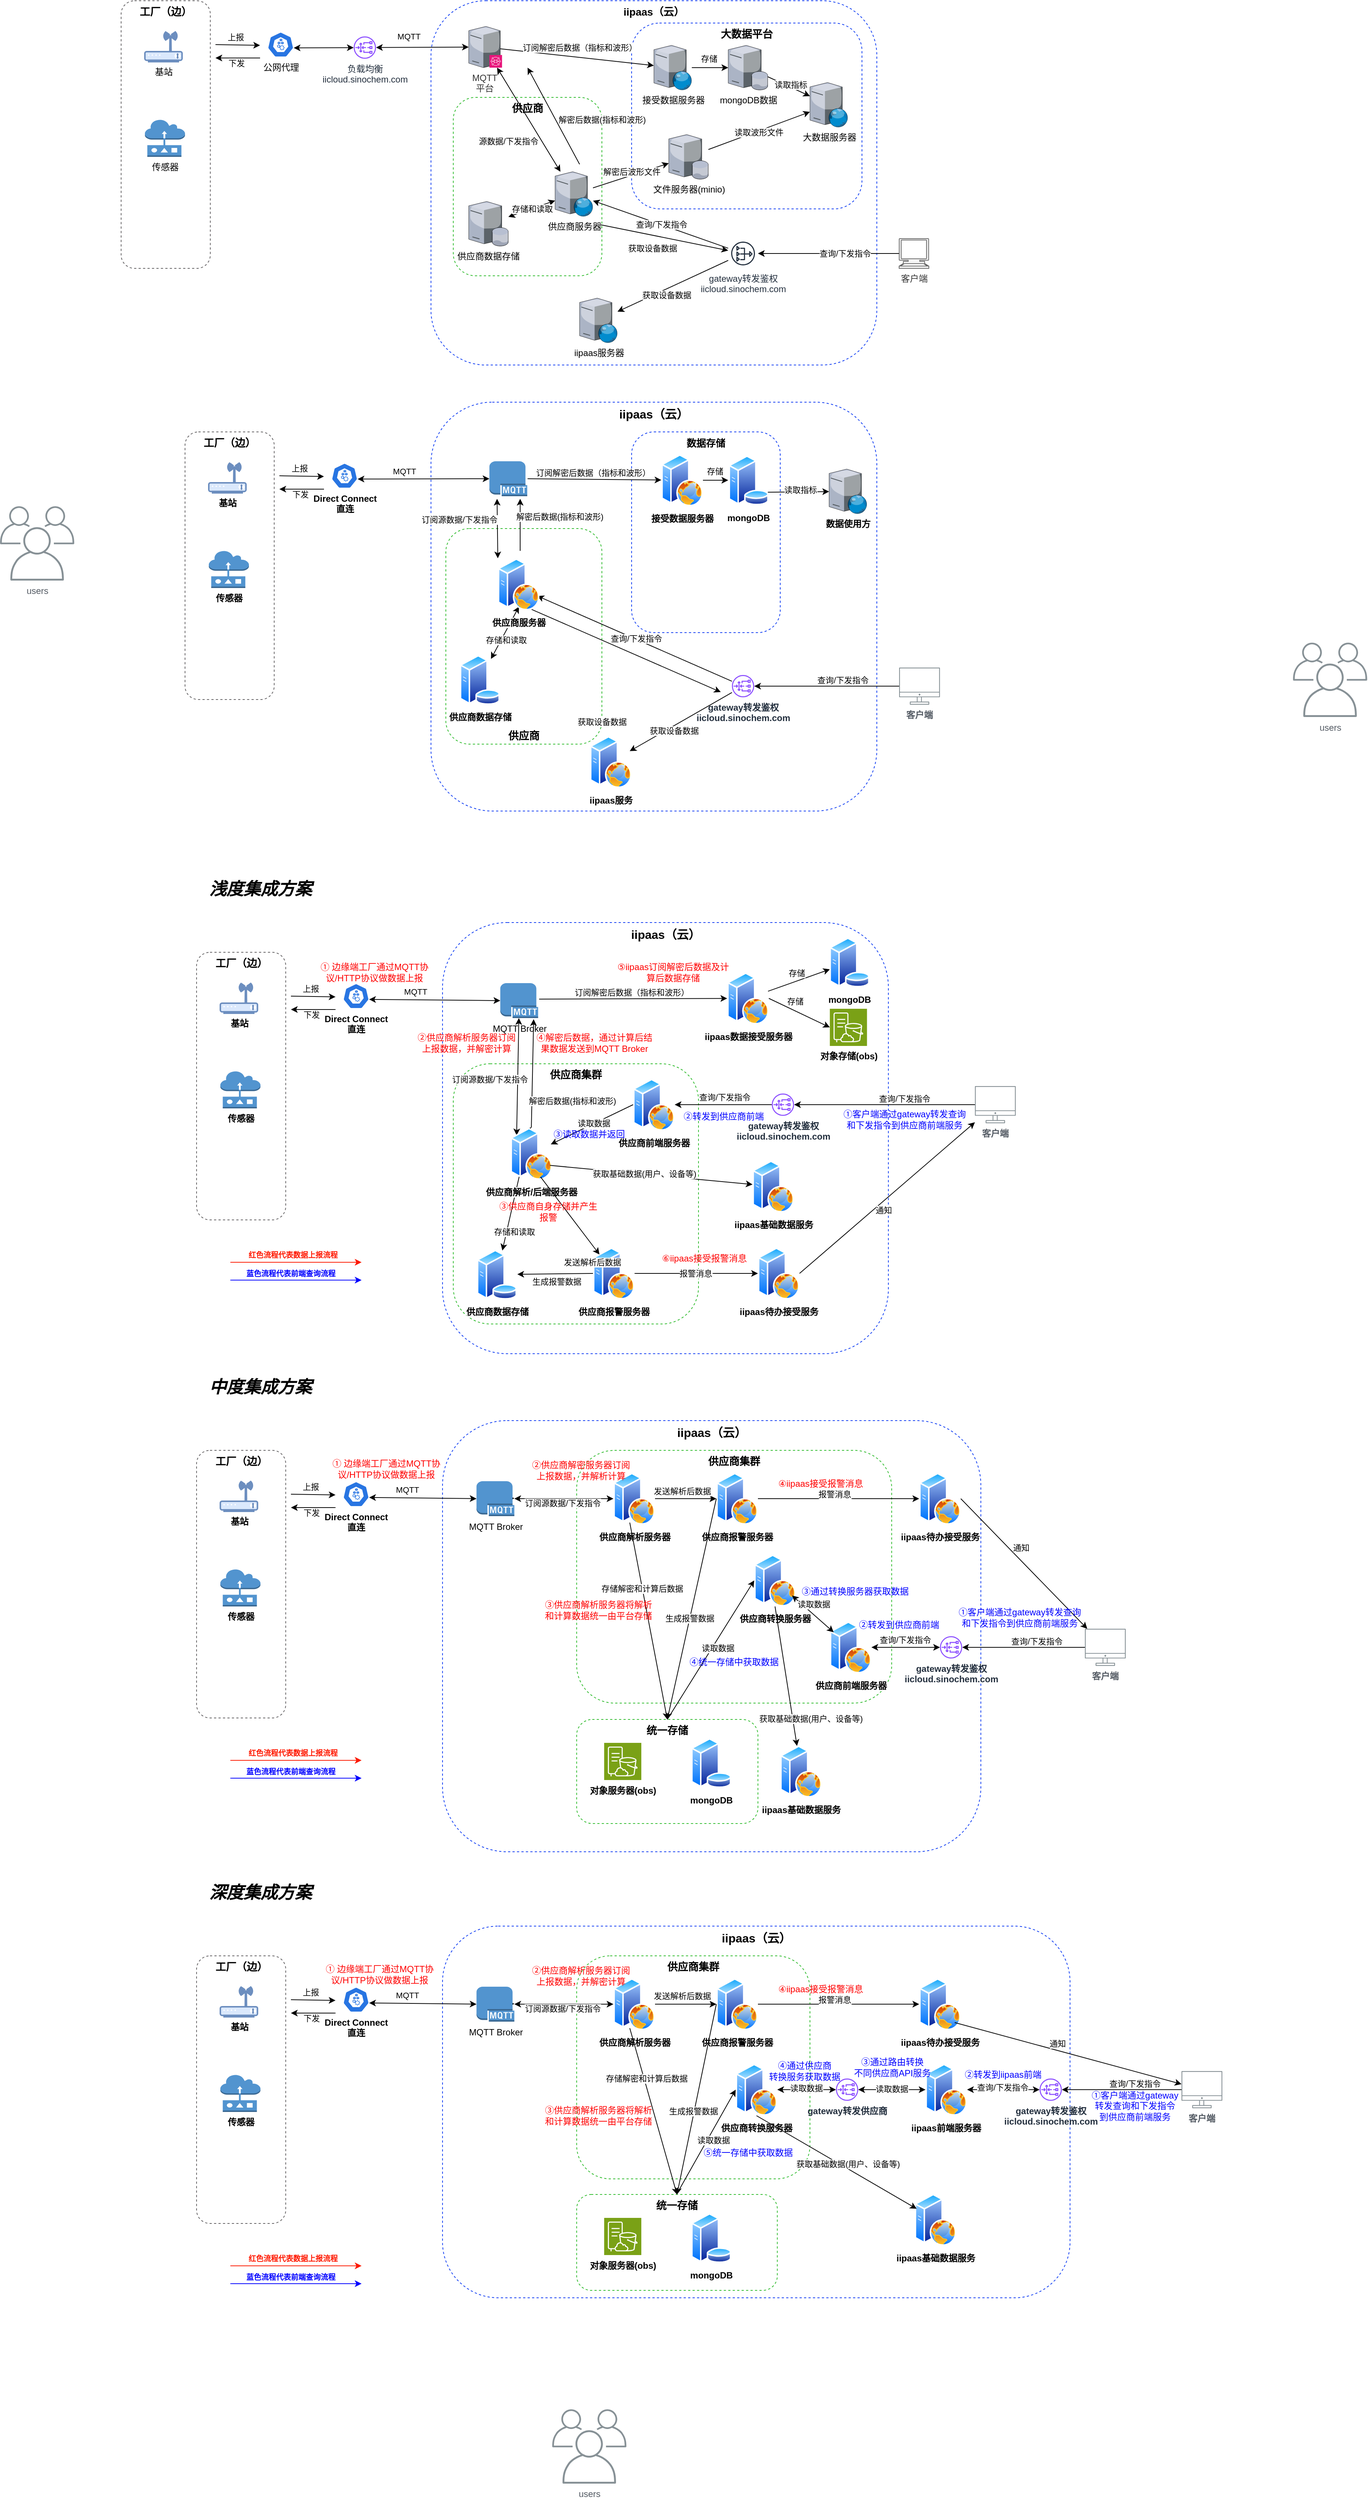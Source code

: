 <mxfile version="24.7.13">
  <diagram id="a45cf8ec-cd66-6f27-3ac3-be6e809c9e4a" name="Page-1">
    <mxGraphModel dx="1434" dy="746" grid="1" gridSize="10" guides="1" tooltips="1" connect="1" arrows="1" fold="1" page="1" pageScale="1" pageWidth="827" pageHeight="1169" background="none" math="0" shadow="0">
      <root>
        <mxCell id="0" />
        <mxCell id="1" parent="0" />
        <mxCell id="uW_Bem1OiyulsZ8s4xy1-199" value="&lt;font style=&quot;font-size: 16px;&quot;&gt;iipaas（云）&lt;/font&gt;" style="rounded=1;whiteSpace=wrap;html=1;strokeColor=#123ff3;dashed=1;align=center;verticalAlign=top;fontSize=14;fontStyle=1" parent="1" vertex="1">
          <mxGeometry x="675.53" y="2020" width="724.47" height="580" as="geometry" />
        </mxCell>
        <mxCell id="uW_Bem1OiyulsZ8s4xy1-268" value="统一存储" style="rounded=1;whiteSpace=wrap;html=1;strokeColor=#31bc2f;dashed=1;align=center;verticalAlign=top;fontSize=14;fontStyle=1" parent="1" vertex="1">
          <mxGeometry x="856.06" y="2422" width="243.94" height="140" as="geometry" />
        </mxCell>
        <mxCell id="6WnOCgbHMjgOmCCpCp16-177" value="iipaas（云）" style="rounded=1;whiteSpace=wrap;html=1;strokeColor=#123ff3;dashed=1;align=center;verticalAlign=top;fontSize=14;fontStyle=1" parent="1" vertex="1">
          <mxGeometry x="660" y="110" width="600" height="490" as="geometry" />
        </mxCell>
        <mxCell id="rGX3qO4X9z1SRiyvCJ3O-13" value="大数据平台" style="rounded=1;whiteSpace=wrap;html=1;strokeColor=#123ff3;dashed=1;align=center;verticalAlign=top;fontSize=14;fontStyle=1" parent="1" vertex="1">
          <mxGeometry x="930" y="140" width="310" height="250" as="geometry" />
        </mxCell>
        <mxCell id="rGX3qO4X9z1SRiyvCJ3O-9" value="供应商" style="rounded=1;whiteSpace=wrap;html=1;strokeColor=#31bc2f;dashed=1;align=center;verticalAlign=top;fontSize=14;fontStyle=1" parent="1" vertex="1">
          <mxGeometry x="690" y="240" width="200" height="240" as="geometry" />
        </mxCell>
        <mxCell id="rGX3qO4X9z1SRiyvCJ3O-1" value="工厂（边）" style="rounded=1;whiteSpace=wrap;html=1;strokeColor=#646264;dashed=1;align=center;verticalAlign=top;fontSize=14;fontStyle=1" parent="1" vertex="1">
          <mxGeometry x="243" y="110" width="120" height="360" as="geometry" />
        </mxCell>
        <mxCell id="6WnOCgbHMjgOmCCpCp16-173" value="基站" style="verticalAlign=top;verticalLabelPosition=bottom;labelPosition=center;align=center;html=1;outlineConnect=0;gradientDirection=north;strokeWidth=2;shape=mxgraph.networks.wireless_modem;fillColor=#dae8fc;strokeColor=#6c8ebf;" parent="1" vertex="1">
          <mxGeometry x="275" y="152" width="50" height="40" as="geometry" />
        </mxCell>
        <mxCell id="6WnOCgbHMjgOmCCpCp16-180" value="&lt;span style=&quot;color: rgb(51, 51, 51); font-family: Arial, sans-serif; text-align: start; text-wrap: wrap; background-color: rgb(255, 255, 255);&quot;&gt;&lt;font style=&quot;font-size: 12px;&quot;&gt;MQTT平台&lt;/font&gt;&lt;/span&gt;" style="verticalLabelPosition=bottom;sketch=0;aspect=fixed;html=1;verticalAlign=top;strokeColor=none;align=center;outlineConnect=0;shape=mxgraph.citrix.license_server;" parent="1" vertex="1">
          <mxGeometry x="710.81" y="144.5" width="42.44" height="55.5" as="geometry" />
        </mxCell>
        <mxCell id="6WnOCgbHMjgOmCCpCp16-175" value="" style="sketch=0;points=[[0,0,0],[0.25,0,0],[0.5,0,0],[0.75,0,0],[1,0,0],[0,1,0],[0.25,1,0],[0.5,1,0],[0.75,1,0],[1,1,0],[0,0.25,0],[0,0.5,0],[0,0.75,0],[1,0.25,0],[1,0.5,0],[1,0.75,0]];outlineConnect=0;fontColor=#232F3E;fillColor=#E7157B;strokeColor=#ffffff;dashed=0;verticalLabelPosition=bottom;verticalAlign=top;align=center;html=1;fontSize=12;fontStyle=0;aspect=fixed;shape=mxgraph.aws4.resourceIcon;resIcon=mxgraph.aws4.mq;movable=1;resizable=1;rotatable=1;deletable=1;editable=1;locked=0;connectable=1;" parent="1" vertex="1">
          <mxGeometry x="738.62" y="183" width="17" height="17" as="geometry" />
        </mxCell>
        <mxCell id="6WnOCgbHMjgOmCCpCp16-181" value="供应商服务器" style="verticalLabelPosition=bottom;sketch=0;aspect=fixed;html=1;verticalAlign=top;strokeColor=none;align=center;outlineConnect=0;shape=mxgraph.citrix.web_server;" parent="1" vertex="1">
          <mxGeometry x="827" y="340" width="51" height="60" as="geometry" />
        </mxCell>
        <mxCell id="6WnOCgbHMjgOmCCpCp16-182" value="文件服务器(minio)" style="verticalLabelPosition=bottom;sketch=0;aspect=fixed;html=1;verticalAlign=top;strokeColor=none;align=center;outlineConnect=0;shape=mxgraph.citrix.database_server;" parent="1" vertex="1">
          <mxGeometry x="980" y="290" width="53.33" height="60" as="geometry" />
        </mxCell>
        <mxCell id="6WnOCgbHMjgOmCCpCp16-183" value="mongoDB数据" style="verticalLabelPosition=bottom;sketch=0;aspect=fixed;html=1;verticalAlign=top;strokeColor=none;align=center;outlineConnect=0;shape=mxgraph.citrix.database_server;" parent="1" vertex="1">
          <mxGeometry x="1060" y="170" width="53.33" height="60" as="geometry" />
        </mxCell>
        <mxCell id="6WnOCgbHMjgOmCCpCp16-184" value="大数据服务器" style="verticalLabelPosition=bottom;sketch=0;aspect=fixed;html=1;verticalAlign=top;strokeColor=none;align=center;outlineConnect=0;shape=mxgraph.citrix.web_server;" parent="1" vertex="1">
          <mxGeometry x="1170.0" y="220" width="51" height="60" as="geometry" />
        </mxCell>
        <mxCell id="6WnOCgbHMjgOmCCpCp16-185" value="客户端" style="shape=mxgraph.signs.tech.computer;html=1;pointerEvents=1;fillColor=#f5f5f5;strokeColor=#666666;verticalLabelPosition=bottom;verticalAlign=top;align=center;fontColor=#333333;" parent="1" vertex="1">
          <mxGeometry x="1290" y="430" width="40" height="40" as="geometry" />
        </mxCell>
        <mxCell id="6WnOCgbHMjgOmCCpCp16-186" value="" style="endArrow=classic;html=1;rounded=0;" parent="1" source="6WnOCgbHMjgOmCCpCp16-185" target="rGX3qO4X9z1SRiyvCJ3O-22" edge="1">
          <mxGeometry width="50" height="50" relative="1" as="geometry">
            <mxPoint x="710" y="300" as="sourcePoint" />
            <mxPoint x="760" y="250" as="targetPoint" />
          </mxGeometry>
        </mxCell>
        <mxCell id="6WnOCgbHMjgOmCCpCp16-188" value="查询/下发指令" style="edgeLabel;html=1;align=center;verticalAlign=middle;resizable=0;points=[];" parent="6WnOCgbHMjgOmCCpCp16-186" vertex="1" connectable="0">
          <mxGeometry x="-0.234" relative="1" as="geometry">
            <mxPoint as="offset" />
          </mxGeometry>
        </mxCell>
        <mxCell id="6WnOCgbHMjgOmCCpCp16-193" value="" style="endArrow=classic;html=1;rounded=0;" parent="1" source="6WnOCgbHMjgOmCCpCp16-183" target="6WnOCgbHMjgOmCCpCp16-184" edge="1">
          <mxGeometry width="50" height="50" relative="1" as="geometry">
            <mxPoint x="1390.833" y="310" as="sourcePoint" />
            <mxPoint x="1113" y="360" as="targetPoint" />
          </mxGeometry>
        </mxCell>
        <mxCell id="rGX3qO4X9z1SRiyvCJ3O-17" value="读取指标" style="edgeLabel;html=1;align=center;verticalAlign=middle;resizable=0;points=[];" parent="6WnOCgbHMjgOmCCpCp16-193" vertex="1" connectable="0">
          <mxGeometry x="0.047" y="3" relative="1" as="geometry">
            <mxPoint as="offset" />
          </mxGeometry>
        </mxCell>
        <mxCell id="6WnOCgbHMjgOmCCpCp16-196" value="" style="endArrow=classic;html=1;rounded=0;exitX=0.85;exitY=0.375;exitDx=0;exitDy=0;exitPerimeter=0;" parent="1" source="rGX3qO4X9z1SRiyvCJ3O-9" edge="1">
          <mxGeometry width="50" height="50" relative="1" as="geometry">
            <mxPoint x="752.78" y="280" as="sourcePoint" />
            <mxPoint x="790" y="200" as="targetPoint" />
          </mxGeometry>
        </mxCell>
        <mxCell id="6WnOCgbHMjgOmCCpCp16-198" value="解密后数据(指标和波形)" style="edgeLabel;html=1;align=center;verticalAlign=middle;resizable=0;points=[];" parent="6WnOCgbHMjgOmCCpCp16-196" vertex="1" connectable="0">
          <mxGeometry x="-0.167" y="-3" relative="1" as="geometry">
            <mxPoint x="56" y="-5" as="offset" />
          </mxGeometry>
        </mxCell>
        <mxCell id="6WnOCgbHMjgOmCCpCp16-202" value="" style="endArrow=classic;html=1;rounded=0;" parent="1" edge="1">
          <mxGeometry width="50" height="50" relative="1" as="geometry">
            <mxPoint x="370" y="169" as="sourcePoint" />
            <mxPoint x="430" y="170" as="targetPoint" />
          </mxGeometry>
        </mxCell>
        <mxCell id="6WnOCgbHMjgOmCCpCp16-203" value="上报" style="edgeLabel;html=1;align=center;verticalAlign=middle;resizable=0;points=[];" parent="6WnOCgbHMjgOmCCpCp16-202" vertex="1" connectable="0">
          <mxGeometry x="-0.022" y="-2" relative="1" as="geometry">
            <mxPoint x="-3" y="-13" as="offset" />
          </mxGeometry>
        </mxCell>
        <mxCell id="6WnOCgbHMjgOmCCpCp16-204" value="" style="endArrow=classic;html=1;rounded=0;" parent="1" source="6WnOCgbHMjgOmCCpCp16-182" target="6WnOCgbHMjgOmCCpCp16-184" edge="1">
          <mxGeometry width="50" height="50" relative="1" as="geometry">
            <mxPoint x="772" y="311" as="sourcePoint" />
            <mxPoint x="897" y="269" as="targetPoint" />
          </mxGeometry>
        </mxCell>
        <mxCell id="6WnOCgbHMjgOmCCpCp16-205" value="读取波形文件" style="edgeLabel;html=1;align=center;verticalAlign=middle;resizable=0;points=[];" parent="6WnOCgbHMjgOmCCpCp16-204" vertex="1" connectable="0">
          <mxGeometry x="-0.022" y="-2" relative="1" as="geometry">
            <mxPoint as="offset" />
          </mxGeometry>
        </mxCell>
        <mxCell id="6WnOCgbHMjgOmCCpCp16-206" value="公网代理" style="aspect=fixed;sketch=0;html=1;dashed=0;whitespace=wrap;verticalLabelPosition=bottom;verticalAlign=top;fillColor=#2875E2;strokeColor=#ffffff;points=[[0.005,0.63,0],[0.1,0.2,0],[0.9,0.2,0],[0.5,0,0],[0.995,0.63,0],[0.72,0.99,0],[0.5,1,0],[0.28,0.99,0]];shape=mxgraph.kubernetes.icon2;prIcon=k_proxy" parent="1" vertex="1">
          <mxGeometry x="440" y="152" width="35.42" height="34" as="geometry" />
        </mxCell>
        <mxCell id="6WnOCgbHMjgOmCCpCp16-207" value="负载均衡&lt;div&gt;iicloud.sinochem.com&lt;/div&gt;" style="sketch=0;outlineConnect=0;fontColor=#232F3E;gradientColor=none;fillColor=#8C4FFF;strokeColor=none;dashed=0;verticalLabelPosition=bottom;verticalAlign=top;align=center;html=1;fontSize=12;fontStyle=0;aspect=fixed;pointerEvents=1;shape=mxgraph.aws4.gateway_load_balancer;" parent="1" vertex="1">
          <mxGeometry x="556" y="158" width="30" height="30" as="geometry" />
        </mxCell>
        <mxCell id="rGX3qO4X9z1SRiyvCJ3O-2" value="传感器" style="outlineConnect=0;dashed=0;verticalLabelPosition=bottom;verticalAlign=top;align=center;html=1;shape=mxgraph.aws3.sensor;fillColor=#5294CF;gradientColor=none;" parent="1" vertex="1">
          <mxGeometry x="275" y="270" width="54" height="50" as="geometry" />
        </mxCell>
        <mxCell id="rGX3qO4X9z1SRiyvCJ3O-3" value="" style="endArrow=classic;html=1;rounded=0;" parent="1" edge="1">
          <mxGeometry width="50" height="50" relative="1" as="geometry">
            <mxPoint x="430" y="187" as="sourcePoint" />
            <mxPoint x="370" y="187" as="targetPoint" />
          </mxGeometry>
        </mxCell>
        <mxCell id="rGX3qO4X9z1SRiyvCJ3O-4" value="下发" style="edgeLabel;html=1;align=center;verticalAlign=middle;resizable=0;points=[];" parent="rGX3qO4X9z1SRiyvCJ3O-3" vertex="1" connectable="0">
          <mxGeometry x="-0.022" y="-2" relative="1" as="geometry">
            <mxPoint x="-3" y="9" as="offset" />
          </mxGeometry>
        </mxCell>
        <mxCell id="rGX3qO4X9z1SRiyvCJ3O-6" value="" style="endArrow=classic;startArrow=classic;html=1;rounded=0;strokeColor=default;exitX=0.995;exitY=0.63;exitDx=0;exitDy=0;exitPerimeter=0;" parent="1" source="6WnOCgbHMjgOmCCpCp16-206" target="6WnOCgbHMjgOmCCpCp16-207" edge="1">
          <mxGeometry width="50" height="50" relative="1" as="geometry">
            <mxPoint x="480" y="160" as="sourcePoint" />
            <mxPoint x="730" y="360" as="targetPoint" />
          </mxGeometry>
        </mxCell>
        <mxCell id="rGX3qO4X9z1SRiyvCJ3O-7" value="" style="endArrow=classic;startArrow=classic;html=1;rounded=0;strokeColor=default;" parent="1" source="6WnOCgbHMjgOmCCpCp16-207" target="6WnOCgbHMjgOmCCpCp16-180" edge="1">
          <mxGeometry width="50" height="50" relative="1" as="geometry">
            <mxPoint x="590" y="180" as="sourcePoint" />
            <mxPoint x="566" y="183" as="targetPoint" />
          </mxGeometry>
        </mxCell>
        <mxCell id="rGX3qO4X9z1SRiyvCJ3O-8" value="MQTT" style="edgeLabel;html=1;align=center;verticalAlign=middle;resizable=0;points=[];" parent="rGX3qO4X9z1SRiyvCJ3O-7" vertex="1" connectable="0">
          <mxGeometry x="-0.295" y="-3" relative="1" as="geometry">
            <mxPoint y="-18" as="offset" />
          </mxGeometry>
        </mxCell>
        <mxCell id="rGX3qO4X9z1SRiyvCJ3O-12" value="供应商数据存储" style="verticalLabelPosition=bottom;sketch=0;aspect=fixed;html=1;verticalAlign=top;strokeColor=none;align=center;outlineConnect=0;shape=mxgraph.citrix.database_server;" parent="1" vertex="1">
          <mxGeometry x="710.81" y="380" width="53.33" height="60" as="geometry" />
        </mxCell>
        <mxCell id="rGX3qO4X9z1SRiyvCJ3O-14" value="" style="endArrow=classic;startArrow=classic;html=1;rounded=0;strokeColor=default;" parent="1" source="rGX3qO4X9z1SRiyvCJ3O-12" target="6WnOCgbHMjgOmCCpCp16-181" edge="1">
          <mxGeometry width="50" height="50" relative="1" as="geometry">
            <mxPoint x="485" y="183" as="sourcePoint" />
            <mxPoint x="566" y="183" as="targetPoint" />
          </mxGeometry>
        </mxCell>
        <mxCell id="rGX3qO4X9z1SRiyvCJ3O-15" value="存储和读取" style="edgeLabel;html=1;align=center;verticalAlign=middle;resizable=0;points=[];" parent="rGX3qO4X9z1SRiyvCJ3O-14" vertex="1" connectable="0">
          <mxGeometry x="-0.015" relative="1" as="geometry">
            <mxPoint as="offset" />
          </mxGeometry>
        </mxCell>
        <mxCell id="rGX3qO4X9z1SRiyvCJ3O-20" value="" style="endArrow=classic;startArrow=classic;html=1;rounded=0;strokeColor=default;" parent="1" source="6WnOCgbHMjgOmCCpCp16-181" target="6WnOCgbHMjgOmCCpCp16-180" edge="1">
          <mxGeometry width="50" height="50" relative="1" as="geometry">
            <mxPoint x="596" y="183" as="sourcePoint" />
            <mxPoint x="721" y="182" as="targetPoint" />
          </mxGeometry>
        </mxCell>
        <mxCell id="rGX3qO4X9z1SRiyvCJ3O-21" value="源数据/下发指令" style="edgeLabel;html=1;align=center;verticalAlign=middle;resizable=0;points=[];" parent="rGX3qO4X9z1SRiyvCJ3O-20" vertex="1" connectable="0">
          <mxGeometry x="-0.295" y="-3" relative="1" as="geometry">
            <mxPoint x="-43" y="10" as="offset" />
          </mxGeometry>
        </mxCell>
        <mxCell id="rGX3qO4X9z1SRiyvCJ3O-22" value="gateway转发鉴权&lt;div&gt;iicloud.sinochem.com&lt;/div&gt;" style="sketch=0;outlineConnect=0;fontColor=#232F3E;gradientColor=none;strokeColor=#232F3E;fillColor=#ffffff;dashed=0;verticalLabelPosition=bottom;verticalAlign=top;align=center;html=1;fontSize=12;fontStyle=0;aspect=fixed;shape=mxgraph.aws4.resourceIcon;resIcon=mxgraph.aws4.nat_gateway;" parent="1" vertex="1">
          <mxGeometry x="1060" y="430" width="40" height="40" as="geometry" />
        </mxCell>
        <mxCell id="rGX3qO4X9z1SRiyvCJ3O-23" value="" style="endArrow=classic;html=1;rounded=0;" parent="1" source="rGX3qO4X9z1SRiyvCJ3O-22" target="6WnOCgbHMjgOmCCpCp16-181" edge="1">
          <mxGeometry width="50" height="50" relative="1" as="geometry">
            <mxPoint x="868" y="600" as="sourcePoint" />
            <mxPoint x="929" y="490" as="targetPoint" />
          </mxGeometry>
        </mxCell>
        <mxCell id="rGX3qO4X9z1SRiyvCJ3O-28" value="查询/下发指令" style="edgeLabel;html=1;align=center;verticalAlign=middle;resizable=0;points=[];" parent="rGX3qO4X9z1SRiyvCJ3O-23" vertex="1" connectable="0">
          <mxGeometry x="-0.01" y="-1" relative="1" as="geometry">
            <mxPoint as="offset" />
          </mxGeometry>
        </mxCell>
        <mxCell id="rGX3qO4X9z1SRiyvCJ3O-25" value="iipaas服务器" style="verticalLabelPosition=bottom;sketch=0;aspect=fixed;html=1;verticalAlign=top;strokeColor=none;align=center;outlineConnect=0;shape=mxgraph.citrix.web_server;" parent="1" vertex="1">
          <mxGeometry x="860.0" y="510" width="51" height="60" as="geometry" />
        </mxCell>
        <mxCell id="rGX3qO4X9z1SRiyvCJ3O-26" value="" style="endArrow=classic;html=1;rounded=0;exitX=0.992;exitY=0.714;exitDx=0;exitDy=0;exitPerimeter=0;" parent="1" source="rGX3qO4X9z1SRiyvCJ3O-9" target="rGX3qO4X9z1SRiyvCJ3O-22" edge="1">
          <mxGeometry width="50" height="50" relative="1" as="geometry">
            <mxPoint x="870" y="400" as="sourcePoint" />
            <mxPoint x="640" y="560" as="targetPoint" />
          </mxGeometry>
        </mxCell>
        <mxCell id="rGX3qO4X9z1SRiyvCJ3O-27" value="获取设备数据" style="edgeLabel;html=1;align=center;verticalAlign=middle;resizable=0;points=[];" parent="rGX3qO4X9z1SRiyvCJ3O-26" vertex="1" connectable="0">
          <mxGeometry x="-0.044" y="-1" relative="1" as="geometry">
            <mxPoint x="-12" y="14" as="offset" />
          </mxGeometry>
        </mxCell>
        <mxCell id="rGX3qO4X9z1SRiyvCJ3O-29" value="" style="endArrow=classic;html=1;rounded=0;" parent="1" source="rGX3qO4X9z1SRiyvCJ3O-22" target="rGX3qO4X9z1SRiyvCJ3O-25" edge="1">
          <mxGeometry width="50" height="50" relative="1" as="geometry">
            <mxPoint x="898" y="421" as="sourcePoint" />
            <mxPoint x="990" y="450" as="targetPoint" />
          </mxGeometry>
        </mxCell>
        <mxCell id="rGX3qO4X9z1SRiyvCJ3O-30" value="获取设备数据" style="edgeLabel;html=1;align=center;verticalAlign=middle;resizable=0;points=[];" parent="rGX3qO4X9z1SRiyvCJ3O-29" vertex="1" connectable="0">
          <mxGeometry x="-0.044" y="-1" relative="1" as="geometry">
            <mxPoint x="-12" y="14" as="offset" />
          </mxGeometry>
        </mxCell>
        <mxCell id="rGX3qO4X9z1SRiyvCJ3O-31" value="" style="endArrow=classic;html=1;rounded=0;" parent="1" source="6WnOCgbHMjgOmCCpCp16-180" target="rGX3qO4X9z1SRiyvCJ3O-36" edge="1">
          <mxGeometry width="50" height="50" relative="1" as="geometry">
            <mxPoint x="870" y="340" as="sourcePoint" />
            <mxPoint x="790" y="200" as="targetPoint" />
          </mxGeometry>
        </mxCell>
        <mxCell id="rGX3qO4X9z1SRiyvCJ3O-32" value="订阅解密后数据（指标和波形）" style="edgeLabel;html=1;align=center;verticalAlign=middle;resizable=0;points=[];" parent="rGX3qO4X9z1SRiyvCJ3O-31" vertex="1" connectable="0">
          <mxGeometry x="-0.167" y="-3" relative="1" as="geometry">
            <mxPoint x="21" y="-14" as="offset" />
          </mxGeometry>
        </mxCell>
        <mxCell id="rGX3qO4X9z1SRiyvCJ3O-33" value="" style="endArrow=classic;html=1;rounded=0;" parent="1" source="6WnOCgbHMjgOmCCpCp16-181" target="6WnOCgbHMjgOmCCpCp16-182" edge="1">
          <mxGeometry width="50" height="50" relative="1" as="geometry">
            <mxPoint x="870" y="340" as="sourcePoint" />
            <mxPoint x="790" y="200" as="targetPoint" />
          </mxGeometry>
        </mxCell>
        <mxCell id="rGX3qO4X9z1SRiyvCJ3O-34" value="解密后波形文件" style="edgeLabel;html=1;align=center;verticalAlign=middle;resizable=0;points=[];" parent="rGX3qO4X9z1SRiyvCJ3O-33" vertex="1" connectable="0">
          <mxGeometry x="-0.167" y="-3" relative="1" as="geometry">
            <mxPoint x="8" y="-11" as="offset" />
          </mxGeometry>
        </mxCell>
        <mxCell id="rGX3qO4X9z1SRiyvCJ3O-36" value="接受数据服务器" style="verticalLabelPosition=bottom;sketch=0;aspect=fixed;html=1;verticalAlign=top;strokeColor=none;align=center;outlineConnect=0;shape=mxgraph.citrix.web_server;" parent="1" vertex="1">
          <mxGeometry x="960.0" y="170" width="51" height="60" as="geometry" />
        </mxCell>
        <mxCell id="rGX3qO4X9z1SRiyvCJ3O-37" value="" style="endArrow=classic;html=1;rounded=0;" parent="1" source="rGX3qO4X9z1SRiyvCJ3O-36" target="6WnOCgbHMjgOmCCpCp16-183" edge="1">
          <mxGeometry width="50" height="50" relative="1" as="geometry">
            <mxPoint x="763" y="185" as="sourcePoint" />
            <mxPoint x="970" y="207" as="targetPoint" />
          </mxGeometry>
        </mxCell>
        <mxCell id="rGX3qO4X9z1SRiyvCJ3O-38" value="存储" style="edgeLabel;html=1;align=center;verticalAlign=middle;resizable=0;points=[];" parent="rGX3qO4X9z1SRiyvCJ3O-37" vertex="1" connectable="0">
          <mxGeometry x="-0.167" y="-3" relative="1" as="geometry">
            <mxPoint x="2" y="-15" as="offset" />
          </mxGeometry>
        </mxCell>
        <mxCell id="rGX3qO4X9z1SRiyvCJ3O-39" value="&lt;font style=&quot;font-size: 16px;&quot;&gt;iipaas（云）&lt;/font&gt;" style="rounded=1;whiteSpace=wrap;html=1;strokeColor=#123ff3;dashed=1;align=center;verticalAlign=top;fontSize=14;fontStyle=1" parent="1" vertex="1">
          <mxGeometry x="660" y="650" width="600" height="550" as="geometry" />
        </mxCell>
        <mxCell id="rGX3qO4X9z1SRiyvCJ3O-40" value="&lt;font style=&quot;font-size: 13px;&quot;&gt;数据存储&lt;/font&gt;" style="rounded=1;whiteSpace=wrap;html=1;strokeColor=#123ff3;dashed=1;align=center;verticalAlign=top;fontSize=14;fontStyle=1" parent="1" vertex="1">
          <mxGeometry x="930" y="690" width="200" height="270" as="geometry" />
        </mxCell>
        <mxCell id="rGX3qO4X9z1SRiyvCJ3O-41" value="供应商" style="rounded=1;whiteSpace=wrap;html=1;strokeColor=#31bc2f;dashed=1;align=center;verticalAlign=bottom;fontSize=14;fontStyle=1" parent="1" vertex="1">
          <mxGeometry x="680" y="820" width="210" height="290" as="geometry" />
        </mxCell>
        <mxCell id="rGX3qO4X9z1SRiyvCJ3O-42" value="工厂（边）" style="rounded=1;whiteSpace=wrap;html=1;strokeColor=#646264;dashed=1;align=center;verticalAlign=top;fontSize=14;fontStyle=1" parent="1" vertex="1">
          <mxGeometry x="329" y="690" width="120" height="360" as="geometry" />
        </mxCell>
        <mxCell id="rGX3qO4X9z1SRiyvCJ3O-43" value="基站" style="verticalAlign=top;verticalLabelPosition=bottom;labelPosition=center;align=center;html=1;outlineConnect=0;gradientDirection=north;strokeWidth=2;shape=mxgraph.networks.wireless_modem;fillColor=#dae8fc;strokeColor=#6c8ebf;fontStyle=1" parent="1" vertex="1">
          <mxGeometry x="361" y="732" width="50" height="40" as="geometry" />
        </mxCell>
        <mxCell id="rGX3qO4X9z1SRiyvCJ3O-49" value="&lt;b&gt;数据使用方&lt;/b&gt;" style="verticalLabelPosition=bottom;sketch=0;aspect=fixed;html=1;verticalAlign=top;strokeColor=none;align=center;outlineConnect=0;shape=mxgraph.citrix.web_server;" parent="1" vertex="1">
          <mxGeometry x="1195.77" y="740" width="51" height="60" as="geometry" />
        </mxCell>
        <mxCell id="rGX3qO4X9z1SRiyvCJ3O-51" value="" style="endArrow=classic;html=1;rounded=0;" parent="1" source="rGX3qO4X9z1SRiyvCJ3O-107" target="rGX3qO4X9z1SRiyvCJ3O-108" edge="1">
          <mxGeometry width="50" height="50" relative="1" as="geometry">
            <mxPoint x="1290" y="1030" as="sourcePoint" />
            <mxPoint x="1100" y="1030.168" as="targetPoint" />
          </mxGeometry>
        </mxCell>
        <mxCell id="rGX3qO4X9z1SRiyvCJ3O-52" value="查询/下发指令" style="edgeLabel;html=1;align=center;verticalAlign=middle;resizable=0;points=[];" parent="rGX3qO4X9z1SRiyvCJ3O-51" vertex="1" connectable="0">
          <mxGeometry x="-0.234" relative="1" as="geometry">
            <mxPoint x="-2" y="-8" as="offset" />
          </mxGeometry>
        </mxCell>
        <mxCell id="rGX3qO4X9z1SRiyvCJ3O-53" value="" style="endArrow=classic;html=1;rounded=0;" parent="1" target="rGX3qO4X9z1SRiyvCJ3O-49" edge="1">
          <mxGeometry width="50" height="50" relative="1" as="geometry">
            <mxPoint x="1113.33" y="771.11" as="sourcePoint" />
            <mxPoint x="1113" y="940" as="targetPoint" />
          </mxGeometry>
        </mxCell>
        <mxCell id="rGX3qO4X9z1SRiyvCJ3O-54" value="读取指标" style="edgeLabel;html=1;align=center;verticalAlign=middle;resizable=0;points=[];" parent="rGX3qO4X9z1SRiyvCJ3O-53" vertex="1" connectable="0">
          <mxGeometry x="0.047" y="3" relative="1" as="geometry">
            <mxPoint as="offset" />
          </mxGeometry>
        </mxCell>
        <mxCell id="rGX3qO4X9z1SRiyvCJ3O-55" value="" style="endArrow=classic;html=1;rounded=0;" parent="1" edge="1">
          <mxGeometry width="50" height="50" relative="1" as="geometry">
            <mxPoint x="780" y="850" as="sourcePoint" />
            <mxPoint x="780" y="780" as="targetPoint" />
          </mxGeometry>
        </mxCell>
        <mxCell id="rGX3qO4X9z1SRiyvCJ3O-56" value="解密后数据(指标和波形)" style="edgeLabel;html=1;align=center;verticalAlign=middle;resizable=0;points=[];" parent="rGX3qO4X9z1SRiyvCJ3O-55" vertex="1" connectable="0">
          <mxGeometry x="-0.167" y="-3" relative="1" as="geometry">
            <mxPoint x="50" y="-17" as="offset" />
          </mxGeometry>
        </mxCell>
        <mxCell id="rGX3qO4X9z1SRiyvCJ3O-57" value="" style="endArrow=classic;html=1;rounded=0;" parent="1" edge="1">
          <mxGeometry width="50" height="50" relative="1" as="geometry">
            <mxPoint x="456" y="749" as="sourcePoint" />
            <mxPoint x="516" y="750" as="targetPoint" />
          </mxGeometry>
        </mxCell>
        <mxCell id="rGX3qO4X9z1SRiyvCJ3O-58" value="上报" style="edgeLabel;html=1;align=center;verticalAlign=middle;resizable=0;points=[];" parent="rGX3qO4X9z1SRiyvCJ3O-57" vertex="1" connectable="0">
          <mxGeometry x="-0.022" y="-2" relative="1" as="geometry">
            <mxPoint x="-3" y="-13" as="offset" />
          </mxGeometry>
        </mxCell>
        <mxCell id="rGX3qO4X9z1SRiyvCJ3O-61" value="Direct Connect&lt;div&gt;直连&lt;/div&gt;" style="aspect=fixed;sketch=0;html=1;dashed=0;whitespace=wrap;verticalLabelPosition=bottom;verticalAlign=top;fillColor=#2875E2;strokeColor=#ffffff;points=[[0.005,0.63,0],[0.1,0.2,0],[0.9,0.2,0],[0.5,0,0],[0.995,0.63,0],[0.72,0.99,0],[0.5,1,0],[0.28,0.99,0]];shape=mxgraph.kubernetes.icon2;prIcon=k_proxy;fontStyle=1" parent="1" vertex="1">
          <mxGeometry x="526" y="732" width="35.42" height="34" as="geometry" />
        </mxCell>
        <mxCell id="rGX3qO4X9z1SRiyvCJ3O-63" value="传感器" style="outlineConnect=0;dashed=0;verticalLabelPosition=bottom;verticalAlign=top;align=center;html=1;shape=mxgraph.aws3.sensor;fillColor=#5294CF;gradientColor=none;fontStyle=1" parent="1" vertex="1">
          <mxGeometry x="361" y="850" width="54" height="50" as="geometry" />
        </mxCell>
        <mxCell id="rGX3qO4X9z1SRiyvCJ3O-64" value="" style="endArrow=classic;html=1;rounded=0;" parent="1" edge="1">
          <mxGeometry width="50" height="50" relative="1" as="geometry">
            <mxPoint x="516" y="767" as="sourcePoint" />
            <mxPoint x="456" y="767" as="targetPoint" />
          </mxGeometry>
        </mxCell>
        <mxCell id="rGX3qO4X9z1SRiyvCJ3O-65" value="下发" style="edgeLabel;html=1;align=center;verticalAlign=middle;resizable=0;points=[];" parent="rGX3qO4X9z1SRiyvCJ3O-64" vertex="1" connectable="0">
          <mxGeometry x="-0.022" y="-2" relative="1" as="geometry">
            <mxPoint x="-3" y="9" as="offset" />
          </mxGeometry>
        </mxCell>
        <mxCell id="rGX3qO4X9z1SRiyvCJ3O-67" value="" style="endArrow=classic;startArrow=classic;html=1;rounded=0;strokeColor=default;entryX=0;entryY=0.5;entryDx=0;entryDy=0;entryPerimeter=0;exitX=0.995;exitY=0.63;exitDx=0;exitDy=0;exitPerimeter=0;" parent="1" source="rGX3qO4X9z1SRiyvCJ3O-61" target="rGX3qO4X9z1SRiyvCJ3O-93" edge="1">
          <mxGeometry width="50" height="50" relative="1" as="geometry">
            <mxPoint x="586" y="753" as="sourcePoint" />
            <mxPoint x="710.81" y="752.349" as="targetPoint" />
          </mxGeometry>
        </mxCell>
        <mxCell id="rGX3qO4X9z1SRiyvCJ3O-68" value="MQTT" style="edgeLabel;html=1;align=center;verticalAlign=middle;resizable=0;points=[];" parent="rGX3qO4X9z1SRiyvCJ3O-67" vertex="1" connectable="0">
          <mxGeometry x="-0.295" y="-3" relative="1" as="geometry">
            <mxPoint y="-14" as="offset" />
          </mxGeometry>
        </mxCell>
        <mxCell id="rGX3qO4X9z1SRiyvCJ3O-70" value="" style="endArrow=classic;startArrow=classic;html=1;rounded=0;strokeColor=default;" parent="1" source="rGX3qO4X9z1SRiyvCJ3O-100" edge="1">
          <mxGeometry width="50" height="50" relative="1" as="geometry">
            <mxPoint x="777.918" y="970" as="sourcePoint" />
            <mxPoint x="778.417" y="925" as="targetPoint" />
          </mxGeometry>
        </mxCell>
        <mxCell id="rGX3qO4X9z1SRiyvCJ3O-71" value="存储和读取" style="edgeLabel;html=1;align=center;verticalAlign=middle;resizable=0;points=[];" parent="rGX3qO4X9z1SRiyvCJ3O-70" vertex="1" connectable="0">
          <mxGeometry x="-0.015" relative="1" as="geometry">
            <mxPoint x="1" y="9" as="offset" />
          </mxGeometry>
        </mxCell>
        <mxCell id="rGX3qO4X9z1SRiyvCJ3O-72" value="" style="endArrow=classic;startArrow=classic;html=1;rounded=0;strokeColor=default;exitX=0.333;exitY=0.138;exitDx=0;exitDy=0;exitPerimeter=0;" parent="1" source="rGX3qO4X9z1SRiyvCJ3O-41" edge="1">
          <mxGeometry width="50" height="50" relative="1" as="geometry">
            <mxPoint x="770.972" y="865" as="sourcePoint" />
            <mxPoint x="748.935" y="780" as="targetPoint" />
          </mxGeometry>
        </mxCell>
        <mxCell id="rGX3qO4X9z1SRiyvCJ3O-73" value="订阅源数据/下发指令" style="edgeLabel;html=1;align=center;verticalAlign=middle;resizable=0;points=[];" parent="rGX3qO4X9z1SRiyvCJ3O-72" vertex="1" connectable="0">
          <mxGeometry x="-0.295" y="-3" relative="1" as="geometry">
            <mxPoint x="-55" y="-24" as="offset" />
          </mxGeometry>
        </mxCell>
        <mxCell id="rGX3qO4X9z1SRiyvCJ3O-75" value="" style="endArrow=classic;html=1;rounded=0;entryX=1;entryY=0.75;entryDx=0;entryDy=0;" parent="1" source="rGX3qO4X9z1SRiyvCJ3O-108" target="rGX3qO4X9z1SRiyvCJ3O-105" edge="1">
          <mxGeometry width="50" height="50" relative="1" as="geometry">
            <mxPoint x="1060" y="1021.011" as="sourcePoint" />
            <mxPoint x="804.25" y="906.427" as="targetPoint" />
          </mxGeometry>
        </mxCell>
        <mxCell id="rGX3qO4X9z1SRiyvCJ3O-76" value="查询/下发指令" style="edgeLabel;html=1;align=center;verticalAlign=middle;resizable=0;points=[];" parent="rGX3qO4X9z1SRiyvCJ3O-75" vertex="1" connectable="0">
          <mxGeometry x="-0.01" y="-1" relative="1" as="geometry">
            <mxPoint as="offset" />
          </mxGeometry>
        </mxCell>
        <mxCell id="rGX3qO4X9z1SRiyvCJ3O-78" value="" style="endArrow=classic;html=1;rounded=0;exitX=0.812;exitY=0.983;exitDx=0;exitDy=0;exitPerimeter=0;" parent="1" source="rGX3qO4X9z1SRiyvCJ3O-105" edge="1">
          <mxGeometry width="50" height="50" relative="1" as="geometry">
            <mxPoint x="870" y="980" as="sourcePoint" />
            <mxPoint x="1050" y="1040" as="targetPoint" />
          </mxGeometry>
        </mxCell>
        <mxCell id="rGX3qO4X9z1SRiyvCJ3O-79" value="获取设备数据" style="edgeLabel;html=1;align=center;verticalAlign=middle;resizable=0;points=[];" parent="rGX3qO4X9z1SRiyvCJ3O-78" vertex="1" connectable="0">
          <mxGeometry x="-0.044" y="-1" relative="1" as="geometry">
            <mxPoint x="-27" y="97" as="offset" />
          </mxGeometry>
        </mxCell>
        <mxCell id="rGX3qO4X9z1SRiyvCJ3O-80" value="" style="endArrow=classic;html=1;rounded=0;" parent="1" source="rGX3qO4X9z1SRiyvCJ3O-108" target="rGX3qO4X9z1SRiyvCJ3O-106" edge="1">
          <mxGeometry width="50" height="50" relative="1" as="geometry">
            <mxPoint x="1060" y="1041.692" as="sourcePoint" />
            <mxPoint x="911" y="1108.201" as="targetPoint" />
          </mxGeometry>
        </mxCell>
        <mxCell id="rGX3qO4X9z1SRiyvCJ3O-81" value="获取设备数据" style="edgeLabel;html=1;align=center;verticalAlign=middle;resizable=0;points=[];" parent="rGX3qO4X9z1SRiyvCJ3O-80" vertex="1" connectable="0">
          <mxGeometry x="-0.044" y="-1" relative="1" as="geometry">
            <mxPoint x="-12" y="14" as="offset" />
          </mxGeometry>
        </mxCell>
        <mxCell id="rGX3qO4X9z1SRiyvCJ3O-82" value="" style="endArrow=classic;html=1;rounded=0;" parent="1" target="rGX3qO4X9z1SRiyvCJ3O-104" edge="1">
          <mxGeometry width="50" height="50" relative="1" as="geometry">
            <mxPoint x="790" y="753" as="sourcePoint" />
            <mxPoint x="960" y="753.649" as="targetPoint" />
          </mxGeometry>
        </mxCell>
        <mxCell id="rGX3qO4X9z1SRiyvCJ3O-87" value="" style="endArrow=classic;html=1;rounded=0;" parent="1" source="rGX3qO4X9z1SRiyvCJ3O-104" target="rGX3qO4X9z1SRiyvCJ3O-97" edge="1">
          <mxGeometry width="50" height="50" relative="1" as="geometry">
            <mxPoint x="1013" y="753.283" as="sourcePoint" />
            <mxPoint x="1060" y="752.466" as="targetPoint" />
          </mxGeometry>
        </mxCell>
        <mxCell id="rGX3qO4X9z1SRiyvCJ3O-88" value="存储" style="edgeLabel;html=1;align=center;verticalAlign=middle;resizable=0;points=[];" parent="rGX3qO4X9z1SRiyvCJ3O-87" vertex="1" connectable="0">
          <mxGeometry x="-0.167" y="-3" relative="1" as="geometry">
            <mxPoint x="2" y="-15" as="offset" />
          </mxGeometry>
        </mxCell>
        <mxCell id="rGX3qO4X9z1SRiyvCJ3O-94" value="" style="endArrow=classic;html=1;rounded=0;" parent="1" target="rGX3qO4X9z1SRiyvCJ3O-93" edge="1">
          <mxGeometry width="50" height="50" relative="1" as="geometry">
            <mxPoint x="753.25" y="754.573" as="sourcePoint" />
            <mxPoint x="960" y="777" as="targetPoint" />
          </mxGeometry>
        </mxCell>
        <mxCell id="rGX3qO4X9z1SRiyvCJ3O-95" value="订阅解密后数据（指标和波形）" style="edgeLabel;html=1;align=center;verticalAlign=middle;resizable=0;points=[];" parent="rGX3qO4X9z1SRiyvCJ3O-94" vertex="1" connectable="0">
          <mxGeometry x="-0.167" y="-3" relative="1" as="geometry">
            <mxPoint x="131" y="-8" as="offset" />
          </mxGeometry>
        </mxCell>
        <mxCell id="rGX3qO4X9z1SRiyvCJ3O-93" value="" style="outlineConnect=0;dashed=0;verticalLabelPosition=bottom;verticalAlign=top;align=center;html=1;shape=mxgraph.aws3.mqtt_protocol;fillColor=#5294CF;gradientColor=none;" parent="1" vertex="1">
          <mxGeometry x="738.62" y="729.5" width="50.93" height="47" as="geometry" />
        </mxCell>
        <mxCell id="rGX3qO4X9z1SRiyvCJ3O-97" value="&lt;b&gt;mongoDB&lt;/b&gt;" style="image;aspect=fixed;perimeter=ellipsePerimeter;html=1;align=center;shadow=0;dashed=0;spacingTop=3;image=img/lib/active_directory/database_server.svg;" parent="1" vertex="1">
          <mxGeometry x="1060" y="721.5" width="54.94" height="67" as="geometry" />
        </mxCell>
        <mxCell id="rGX3qO4X9z1SRiyvCJ3O-100" value="&lt;span style=&quot;background-color: rgb(251, 251, 251);&quot;&gt;&lt;b&gt;供应商数据存储&lt;/b&gt;&lt;/span&gt;" style="image;aspect=fixed;perimeter=ellipsePerimeter;html=1;align=center;shadow=0;dashed=0;spacingTop=3;image=img/lib/active_directory/database_server.svg;" parent="1" vertex="1">
          <mxGeometry x="698.31" y="990" width="54.94" height="67" as="geometry" />
        </mxCell>
        <mxCell id="rGX3qO4X9z1SRiyvCJ3O-104" value="&lt;b style=&quot;background-color: rgb(251, 251, 251);&quot;&gt;接受数据服务器&lt;/b&gt;" style="image;aspect=fixed;perimeter=ellipsePerimeter;html=1;align=center;shadow=0;dashed=0;spacingTop=3;image=img/lib/active_directory/web_server.svg;" parent="1" vertex="1">
          <mxGeometry x="970" y="720" width="56" height="70" as="geometry" />
        </mxCell>
        <mxCell id="rGX3qO4X9z1SRiyvCJ3O-105" value="&lt;b&gt;供应商服务器&lt;/b&gt;" style="image;aspect=fixed;perimeter=ellipsePerimeter;html=1;align=center;shadow=0;dashed=0;spacingTop=3;image=img/lib/active_directory/web_server.svg;" parent="1" vertex="1">
          <mxGeometry x="750" y="860" width="56" height="70" as="geometry" />
        </mxCell>
        <mxCell id="rGX3qO4X9z1SRiyvCJ3O-106" value="&lt;b&gt;iipaas服务&lt;/b&gt;" style="image;aspect=fixed;perimeter=ellipsePerimeter;html=1;align=center;shadow=0;dashed=0;spacingTop=3;image=img/lib/active_directory/web_server.svg;" parent="1" vertex="1">
          <mxGeometry x="874" y="1099" width="56" height="70" as="geometry" />
        </mxCell>
        <mxCell id="rGX3qO4X9z1SRiyvCJ3O-107" value="&lt;b&gt;客户端&lt;/b&gt;" style="sketch=0;outlineConnect=0;gradientColor=none;fontColor=#545B64;strokeColor=none;fillColor=#879196;dashed=0;verticalLabelPosition=bottom;verticalAlign=top;align=center;html=1;fontSize=12;fontStyle=0;aspect=fixed;shape=mxgraph.aws4.illustration_desktop;pointerEvents=1" parent="1" vertex="1">
          <mxGeometry x="1290" y="1007" width="54.95" height="50" as="geometry" />
        </mxCell>
        <mxCell id="rGX3qO4X9z1SRiyvCJ3O-108" value="&lt;b&gt;gateway转发鉴权&lt;/b&gt;&lt;div style=&quot;font-weight: 400;&quot;&gt;&lt;b&gt;iicloud.sinochem.com&lt;/b&gt;&lt;/div&gt;" style="sketch=0;outlineConnect=0;fontColor=#232F3E;gradientColor=none;fillColor=#8C4FFF;strokeColor=none;dashed=0;verticalLabelPosition=bottom;verticalAlign=top;align=center;html=1;fontSize=12;fontStyle=1;aspect=fixed;pointerEvents=1;shape=mxgraph.aws4.gateway_load_balancer;" parent="1" vertex="1">
          <mxGeometry x="1065" y="1017" width="30" height="30" as="geometry" />
        </mxCell>
        <mxCell id="rGX3qO4X9z1SRiyvCJ3O-109" value="users" style="sketch=0;outlineConnect=0;gradientColor=none;fontColor=#545B64;strokeColor=none;fillColor=#879196;dashed=0;verticalLabelPosition=bottom;verticalAlign=top;align=center;html=1;fontSize=12;fontStyle=0;aspect=fixed;shape=mxgraph.aws4.illustration_users;pointerEvents=1" parent="1" vertex="1">
          <mxGeometry x="1820" y="973.5" width="100" height="100" as="geometry" />
        </mxCell>
        <mxCell id="rGX3qO4X9z1SRiyvCJ3O-110" value="users" style="sketch=0;outlineConnect=0;gradientColor=none;fontColor=#545B64;strokeColor=none;fillColor=#879196;dashed=0;verticalLabelPosition=bottom;verticalAlign=top;align=center;html=1;fontSize=12;fontStyle=0;aspect=fixed;shape=mxgraph.aws4.illustration_users;pointerEvents=1" parent="1" vertex="1">
          <mxGeometry x="823.06" y="3350" width="100" height="100" as="geometry" />
        </mxCell>
        <mxCell id="rGX3qO4X9z1SRiyvCJ3O-111" value="users" style="sketch=0;outlineConnect=0;gradientColor=none;fontColor=#545B64;strokeColor=none;fillColor=#879196;dashed=0;verticalLabelPosition=bottom;verticalAlign=top;align=center;html=1;fontSize=12;fontStyle=0;aspect=fixed;shape=mxgraph.aws4.illustration_users;pointerEvents=1" parent="1" vertex="1">
          <mxGeometry x="80" y="790" width="100" height="100" as="geometry" />
        </mxCell>
        <mxCell id="uW_Bem1OiyulsZ8s4xy1-1" value="&lt;font style=&quot;font-size: 16px;&quot;&gt;iipaas（云）&lt;/font&gt;" style="rounded=1;whiteSpace=wrap;html=1;strokeColor=#123ff3;dashed=1;align=center;verticalAlign=top;fontSize=14;fontStyle=1" parent="1" vertex="1">
          <mxGeometry x="675.53" y="1350" width="600" height="580" as="geometry" />
        </mxCell>
        <mxCell id="uW_Bem1OiyulsZ8s4xy1-3" value="供应商集群" style="rounded=1;whiteSpace=wrap;html=1;strokeColor=#31bc2f;dashed=1;align=center;verticalAlign=top;fontSize=14;fontStyle=1;horizontal=1;" parent="1" vertex="1">
          <mxGeometry x="690" y="1540" width="330" height="350" as="geometry" />
        </mxCell>
        <mxCell id="uW_Bem1OiyulsZ8s4xy1-4" value="工厂（边）" style="rounded=1;whiteSpace=wrap;html=1;strokeColor=#646264;dashed=1;align=center;verticalAlign=top;fontSize=14;fontStyle=1" parent="1" vertex="1">
          <mxGeometry x="344.53" y="1390" width="120" height="360" as="geometry" />
        </mxCell>
        <mxCell id="uW_Bem1OiyulsZ8s4xy1-5" value="基站" style="verticalAlign=top;verticalLabelPosition=bottom;labelPosition=center;align=center;html=1;outlineConnect=0;gradientDirection=north;strokeWidth=2;shape=mxgraph.networks.wireless_modem;fillColor=#dae8fc;strokeColor=#6c8ebf;fontStyle=1" parent="1" vertex="1">
          <mxGeometry x="376.53" y="1432" width="50" height="40" as="geometry" />
        </mxCell>
        <mxCell id="uW_Bem1OiyulsZ8s4xy1-7" value="" style="endArrow=classic;html=1;rounded=0;" parent="1" source="uW_Bem1OiyulsZ8s4xy1-47" target="uW_Bem1OiyulsZ8s4xy1-48" edge="1">
          <mxGeometry width="50" height="50" relative="1" as="geometry">
            <mxPoint x="1305.53" y="1730" as="sourcePoint" />
            <mxPoint x="1115.53" y="1730.168" as="targetPoint" />
          </mxGeometry>
        </mxCell>
        <mxCell id="uW_Bem1OiyulsZ8s4xy1-8" value="查询/下发指令" style="edgeLabel;html=1;align=center;verticalAlign=middle;resizable=0;points=[];" parent="uW_Bem1OiyulsZ8s4xy1-7" vertex="1" connectable="0">
          <mxGeometry x="-0.234" relative="1" as="geometry">
            <mxPoint x="-2" y="-8" as="offset" />
          </mxGeometry>
        </mxCell>
        <mxCell id="uW_Bem1OiyulsZ8s4xy1-11" value="" style="endArrow=classic;html=1;rounded=0;exitX=0.5;exitY=0;exitDx=0;exitDy=0;entryX=0.882;entryY=1.032;entryDx=0;entryDy=0;entryPerimeter=0;" parent="1" source="uW_Bem1OiyulsZ8s4xy1-45" target="uW_Bem1OiyulsZ8s4xy1-40" edge="1">
          <mxGeometry width="50" height="50" relative="1" as="geometry">
            <mxPoint x="795.53" y="1550" as="sourcePoint" />
            <mxPoint x="795.53" y="1480" as="targetPoint" />
          </mxGeometry>
        </mxCell>
        <mxCell id="uW_Bem1OiyulsZ8s4xy1-12" value="解密后数据(指标和波形)" style="edgeLabel;html=1;align=center;verticalAlign=middle;resizable=0;points=[];" parent="uW_Bem1OiyulsZ8s4xy1-11" vertex="1" connectable="0">
          <mxGeometry x="-0.167" y="-3" relative="1" as="geometry">
            <mxPoint x="50" y="25" as="offset" />
          </mxGeometry>
        </mxCell>
        <mxCell id="uW_Bem1OiyulsZ8s4xy1-13" value="" style="endArrow=classic;html=1;rounded=0;" parent="1" edge="1">
          <mxGeometry width="50" height="50" relative="1" as="geometry">
            <mxPoint x="471.53" y="1449" as="sourcePoint" />
            <mxPoint x="531.53" y="1450" as="targetPoint" />
          </mxGeometry>
        </mxCell>
        <mxCell id="uW_Bem1OiyulsZ8s4xy1-14" value="上报" style="edgeLabel;html=1;align=center;verticalAlign=middle;resizable=0;points=[];" parent="uW_Bem1OiyulsZ8s4xy1-13" vertex="1" connectable="0">
          <mxGeometry x="-0.022" y="-2" relative="1" as="geometry">
            <mxPoint x="-3" y="-13" as="offset" />
          </mxGeometry>
        </mxCell>
        <mxCell id="uW_Bem1OiyulsZ8s4xy1-17" value="Direct Connect&lt;div&gt;直连&lt;/div&gt;" style="aspect=fixed;sketch=0;html=1;dashed=0;whitespace=wrap;verticalLabelPosition=bottom;verticalAlign=top;fillColor=#2875E2;strokeColor=#ffffff;points=[[0.005,0.63,0],[0.1,0.2,0],[0.9,0.2,0],[0.5,0,0],[0.995,0.63,0],[0.72,0.99,0],[0.5,1,0],[0.28,0.99,0]];shape=mxgraph.kubernetes.icon2;prIcon=k_proxy;fontStyle=1" parent="1" vertex="1">
          <mxGeometry x="541.53" y="1432" width="35.42" height="34" as="geometry" />
        </mxCell>
        <mxCell id="uW_Bem1OiyulsZ8s4xy1-18" value="传感器" style="outlineConnect=0;dashed=0;verticalLabelPosition=bottom;verticalAlign=top;align=center;html=1;shape=mxgraph.aws3.sensor;fillColor=#5294CF;gradientColor=none;fontStyle=1" parent="1" vertex="1">
          <mxGeometry x="376.53" y="1550" width="54" height="50" as="geometry" />
        </mxCell>
        <mxCell id="uW_Bem1OiyulsZ8s4xy1-19" value="" style="endArrow=classic;html=1;rounded=0;" parent="1" edge="1">
          <mxGeometry width="50" height="50" relative="1" as="geometry">
            <mxPoint x="531.53" y="1467" as="sourcePoint" />
            <mxPoint x="471.53" y="1467" as="targetPoint" />
          </mxGeometry>
        </mxCell>
        <mxCell id="uW_Bem1OiyulsZ8s4xy1-20" value="下发" style="edgeLabel;html=1;align=center;verticalAlign=middle;resizable=0;points=[];" parent="uW_Bem1OiyulsZ8s4xy1-19" vertex="1" connectable="0">
          <mxGeometry x="-0.022" y="-2" relative="1" as="geometry">
            <mxPoint x="-3" y="9" as="offset" />
          </mxGeometry>
        </mxCell>
        <mxCell id="uW_Bem1OiyulsZ8s4xy1-21" value="" style="endArrow=classic;startArrow=classic;html=1;rounded=0;strokeColor=default;entryX=0;entryY=0.5;entryDx=0;entryDy=0;entryPerimeter=0;exitX=0.995;exitY=0.63;exitDx=0;exitDy=0;exitPerimeter=0;" parent="1" source="uW_Bem1OiyulsZ8s4xy1-17" target="uW_Bem1OiyulsZ8s4xy1-40" edge="1">
          <mxGeometry width="50" height="50" relative="1" as="geometry">
            <mxPoint x="601.53" y="1453" as="sourcePoint" />
            <mxPoint x="726.34" y="1452.349" as="targetPoint" />
          </mxGeometry>
        </mxCell>
        <mxCell id="uW_Bem1OiyulsZ8s4xy1-22" value="MQTT" style="edgeLabel;html=1;align=center;verticalAlign=middle;resizable=0;points=[];" parent="uW_Bem1OiyulsZ8s4xy1-21" vertex="1" connectable="0">
          <mxGeometry x="-0.295" y="-3" relative="1" as="geometry">
            <mxPoint y="-14" as="offset" />
          </mxGeometry>
        </mxCell>
        <mxCell id="uW_Bem1OiyulsZ8s4xy1-23" value="" style="endArrow=classic;startArrow=classic;html=1;rounded=0;strokeColor=default;" parent="1" source="uW_Bem1OiyulsZ8s4xy1-43" edge="1">
          <mxGeometry width="50" height="50" relative="1" as="geometry">
            <mxPoint x="793.448" y="1670" as="sourcePoint" />
            <mxPoint x="793.947" y="1625" as="targetPoint" />
          </mxGeometry>
        </mxCell>
        <mxCell id="uW_Bem1OiyulsZ8s4xy1-24" value="存储和读取" style="edgeLabel;html=1;align=center;verticalAlign=middle;resizable=0;points=[];" parent="uW_Bem1OiyulsZ8s4xy1-23" vertex="1" connectable="0">
          <mxGeometry x="-0.015" relative="1" as="geometry">
            <mxPoint x="-3" y="56" as="offset" />
          </mxGeometry>
        </mxCell>
        <mxCell id="uW_Bem1OiyulsZ8s4xy1-25" value="" style="endArrow=classic;startArrow=classic;html=1;rounded=0;strokeColor=default;exitX=0;exitY=0;exitDx=0;exitDy=0;" parent="1" source="uW_Bem1OiyulsZ8s4xy1-45" target="uW_Bem1OiyulsZ8s4xy1-40" edge="1">
          <mxGeometry width="50" height="50" relative="1" as="geometry">
            <mxPoint x="786.502" y="1565" as="sourcePoint" />
            <mxPoint x="764.465" y="1480" as="targetPoint" />
          </mxGeometry>
        </mxCell>
        <mxCell id="uW_Bem1OiyulsZ8s4xy1-26" value="订阅源数据/下发指令" style="edgeLabel;html=1;align=center;verticalAlign=middle;resizable=0;points=[];" parent="uW_Bem1OiyulsZ8s4xy1-25" vertex="1" connectable="0">
          <mxGeometry x="-0.295" y="-3" relative="1" as="geometry">
            <mxPoint x="-41" y="-20" as="offset" />
          </mxGeometry>
        </mxCell>
        <mxCell id="uW_Bem1OiyulsZ8s4xy1-27" value="" style="endArrow=classic;html=1;rounded=0;entryX=1;entryY=0.5;entryDx=0;entryDy=0;" parent="1" source="uW_Bem1OiyulsZ8s4xy1-48" target="uW_Bem1OiyulsZ8s4xy1-67" edge="1">
          <mxGeometry width="50" height="50" relative="1" as="geometry">
            <mxPoint x="1075.53" y="1721.011" as="sourcePoint" />
            <mxPoint x="819.78" y="1606.427" as="targetPoint" />
          </mxGeometry>
        </mxCell>
        <mxCell id="uW_Bem1OiyulsZ8s4xy1-28" value="查询/下发指令" style="edgeLabel;html=1;align=center;verticalAlign=middle;resizable=0;points=[];" parent="uW_Bem1OiyulsZ8s4xy1-27" vertex="1" connectable="0">
          <mxGeometry x="-0.01" y="-1" relative="1" as="geometry">
            <mxPoint x="1" y="-9" as="offset" />
          </mxGeometry>
        </mxCell>
        <mxCell id="uW_Bem1OiyulsZ8s4xy1-33" value="" style="endArrow=classic;html=1;rounded=0;" parent="1" target="uW_Bem1OiyulsZ8s4xy1-44" edge="1">
          <mxGeometry width="50" height="50" relative="1" as="geometry">
            <mxPoint x="805.53" y="1453" as="sourcePoint" />
            <mxPoint x="975.53" y="1453.649" as="targetPoint" />
          </mxGeometry>
        </mxCell>
        <mxCell id="uW_Bem1OiyulsZ8s4xy1-36" value="" style="endArrow=classic;html=1;rounded=0;" parent="1" source="uW_Bem1OiyulsZ8s4xy1-44" target="uW_Bem1OiyulsZ8s4xy1-41" edge="1">
          <mxGeometry width="50" height="50" relative="1" as="geometry">
            <mxPoint x="1124" y="1453.283" as="sourcePoint" />
            <mxPoint x="1171" y="1452.466" as="targetPoint" />
          </mxGeometry>
        </mxCell>
        <mxCell id="uW_Bem1OiyulsZ8s4xy1-37" value="存储" style="edgeLabel;html=1;align=center;verticalAlign=middle;resizable=0;points=[];" parent="uW_Bem1OiyulsZ8s4xy1-36" vertex="1" connectable="0">
          <mxGeometry x="-0.167" y="-3" relative="1" as="geometry">
            <mxPoint x="2" y="-15" as="offset" />
          </mxGeometry>
        </mxCell>
        <mxCell id="uW_Bem1OiyulsZ8s4xy1-38" value="" style="endArrow=classic;html=1;rounded=0;" parent="1" target="uW_Bem1OiyulsZ8s4xy1-40" edge="1">
          <mxGeometry width="50" height="50" relative="1" as="geometry">
            <mxPoint x="768.78" y="1454.573" as="sourcePoint" />
            <mxPoint x="975.53" y="1477" as="targetPoint" />
          </mxGeometry>
        </mxCell>
        <mxCell id="uW_Bem1OiyulsZ8s4xy1-39" value="订阅解密后数据（指标和波形）" style="edgeLabel;html=1;align=center;verticalAlign=middle;resizable=0;points=[];" parent="uW_Bem1OiyulsZ8s4xy1-38" vertex="1" connectable="0">
          <mxGeometry x="-0.167" y="-3" relative="1" as="geometry">
            <mxPoint x="167" y="-8" as="offset" />
          </mxGeometry>
        </mxCell>
        <mxCell id="uW_Bem1OiyulsZ8s4xy1-40" value="MQTT Broker" style="outlineConnect=0;dashed=0;verticalLabelPosition=bottom;verticalAlign=top;align=center;html=1;shape=mxgraph.aws3.mqtt_protocol;fillColor=#5294CF;gradientColor=none;" parent="1" vertex="1">
          <mxGeometry x="753.25" y="1431.5" width="50.93" height="47" as="geometry" />
        </mxCell>
        <mxCell id="uW_Bem1OiyulsZ8s4xy1-41" value="&lt;b&gt;mongoDB&lt;/b&gt;" style="image;aspect=fixed;perimeter=ellipsePerimeter;html=1;align=center;shadow=0;dashed=0;spacingTop=3;image=img/lib/active_directory/database_server.svg;" parent="1" vertex="1">
          <mxGeometry x="1195.77" y="1370" width="54.94" height="67" as="geometry" />
        </mxCell>
        <mxCell id="uW_Bem1OiyulsZ8s4xy1-43" value="&lt;span style=&quot;background-color: rgb(251, 251, 251);&quot;&gt;&lt;b&gt;供应商数据存储&lt;/b&gt;&lt;/span&gt;" style="image;aspect=fixed;perimeter=ellipsePerimeter;html=1;align=center;shadow=0;dashed=0;spacingTop=3;image=img/lib/active_directory/database_server.svg;" parent="1" vertex="1">
          <mxGeometry x="721.25" y="1790" width="54.94" height="67" as="geometry" />
        </mxCell>
        <mxCell id="uW_Bem1OiyulsZ8s4xy1-44" value="&lt;b style=&quot;background-color: rgb(251, 251, 251);&quot;&gt;iipaas数据接受服务器&lt;/b&gt;" style="image;aspect=fixed;perimeter=ellipsePerimeter;html=1;align=center;shadow=0;dashed=0;spacingTop=3;image=img/lib/active_directory/web_server.svg;" parent="1" vertex="1">
          <mxGeometry x="1058.66" y="1417" width="56" height="70" as="geometry" />
        </mxCell>
        <mxCell id="uW_Bem1OiyulsZ8s4xy1-45" value="&lt;b&gt;供应商解析/后端服务器&lt;/b&gt;" style="image;aspect=fixed;perimeter=ellipsePerimeter;html=1;align=center;shadow=0;dashed=0;spacingTop=3;image=img/lib/active_directory/web_server.svg;" parent="1" vertex="1">
          <mxGeometry x="767.06" y="1626" width="56" height="70" as="geometry" />
        </mxCell>
        <mxCell id="uW_Bem1OiyulsZ8s4xy1-46" value="&lt;b&gt;iipaas待办接受服务&lt;/b&gt;" style="image;aspect=fixed;perimeter=ellipsePerimeter;html=1;align=center;shadow=0;dashed=0;spacingTop=3;image=img/lib/active_directory/web_server.svg;" parent="1" vertex="1">
          <mxGeometry x="1100" y="1787" width="56" height="70" as="geometry" />
        </mxCell>
        <mxCell id="uW_Bem1OiyulsZ8s4xy1-47" value="&lt;b&gt;客户端&lt;/b&gt;" style="sketch=0;outlineConnect=0;gradientColor=none;fontColor=#545B64;strokeColor=none;fillColor=#879196;dashed=0;verticalLabelPosition=bottom;verticalAlign=top;align=center;html=1;fontSize=12;fontStyle=0;aspect=fixed;shape=mxgraph.aws4.illustration_desktop;pointerEvents=1" parent="1" vertex="1">
          <mxGeometry x="1392" y="1570" width="54.95" height="50" as="geometry" />
        </mxCell>
        <mxCell id="uW_Bem1OiyulsZ8s4xy1-48" value="&lt;b&gt;gateway转发鉴权&lt;/b&gt;&lt;div style=&quot;font-weight: 400;&quot;&gt;&lt;b&gt;iicloud.sinochem.com&lt;/b&gt;&lt;/div&gt;" style="sketch=0;outlineConnect=0;fontColor=#232F3E;gradientColor=none;fillColor=#8C4FFF;strokeColor=none;dashed=0;verticalLabelPosition=bottom;verticalAlign=top;align=center;html=1;fontSize=12;fontStyle=1;aspect=fixed;pointerEvents=1;shape=mxgraph.aws4.gateway_load_balancer;" parent="1" vertex="1">
          <mxGeometry x="1118.67" y="1580" width="30" height="30" as="geometry" />
        </mxCell>
        <mxCell id="uW_Bem1OiyulsZ8s4xy1-49" value="&lt;b&gt;供应商报警服务器&lt;/b&gt;" style="image;aspect=fixed;perimeter=ellipsePerimeter;html=1;align=center;shadow=0;dashed=0;spacingTop=3;image=img/lib/active_directory/web_server.svg;" parent="1" vertex="1">
          <mxGeometry x="878" y="1787" width="56" height="70" as="geometry" />
        </mxCell>
        <mxCell id="uW_Bem1OiyulsZ8s4xy1-51" value="" style="endArrow=classic;html=1;rounded=0;exitX=0.75;exitY=1;exitDx=0;exitDy=0;" parent="1" source="uW_Bem1OiyulsZ8s4xy1-45" target="uW_Bem1OiyulsZ8s4xy1-49" edge="1">
          <mxGeometry width="50" height="50" relative="1" as="geometry">
            <mxPoint x="805.53" y="1560" as="sourcePoint" />
            <mxPoint x="805.53" y="1490" as="targetPoint" />
          </mxGeometry>
        </mxCell>
        <mxCell id="uW_Bem1OiyulsZ8s4xy1-52" value="发送解析后数据" style="edgeLabel;html=1;align=center;verticalAlign=middle;resizable=0;points=[];" parent="uW_Bem1OiyulsZ8s4xy1-51" vertex="1" connectable="0">
          <mxGeometry x="-0.167" y="-3" relative="1" as="geometry">
            <mxPoint x="39" y="69" as="offset" />
          </mxGeometry>
        </mxCell>
        <mxCell id="uW_Bem1OiyulsZ8s4xy1-53" value="" style="endArrow=classic;html=1;rounded=0;exitX=0;exitY=0.5;exitDx=0;exitDy=0;" parent="1" source="uW_Bem1OiyulsZ8s4xy1-49" target="uW_Bem1OiyulsZ8s4xy1-43" edge="1">
          <mxGeometry width="50" height="50" relative="1" as="geometry">
            <mxPoint x="816" y="1636" as="sourcePoint" />
            <mxPoint x="854" y="1695" as="targetPoint" />
          </mxGeometry>
        </mxCell>
        <mxCell id="uW_Bem1OiyulsZ8s4xy1-54" value="生成报警数据" style="edgeLabel;html=1;align=center;verticalAlign=middle;resizable=0;points=[];" parent="uW_Bem1OiyulsZ8s4xy1-53" vertex="1" connectable="0">
          <mxGeometry x="-0.167" y="-3" relative="1" as="geometry">
            <mxPoint x="-7" y="13" as="offset" />
          </mxGeometry>
        </mxCell>
        <mxCell id="uW_Bem1OiyulsZ8s4xy1-57" value="" style="endArrow=classic;html=1;rounded=0;exitX=1;exitY=0.5;exitDx=0;exitDy=0;entryX=0;entryY=0.5;entryDx=0;entryDy=0;" parent="1" source="uW_Bem1OiyulsZ8s4xy1-49" target="uW_Bem1OiyulsZ8s4xy1-46" edge="1">
          <mxGeometry width="50" height="50" relative="1" as="geometry">
            <mxPoint x="804" y="1570" as="sourcePoint" />
            <mxPoint x="808" y="1490" as="targetPoint" />
          </mxGeometry>
        </mxCell>
        <mxCell id="uW_Bem1OiyulsZ8s4xy1-58" value="报警消息" style="edgeLabel;html=1;align=center;verticalAlign=middle;resizable=0;points=[];" parent="uW_Bem1OiyulsZ8s4xy1-57" vertex="1" connectable="0">
          <mxGeometry x="-0.167" y="-3" relative="1" as="geometry">
            <mxPoint x="13" y="-3" as="offset" />
          </mxGeometry>
        </mxCell>
        <mxCell id="uW_Bem1OiyulsZ8s4xy1-59" value="① 边缘端工厂通过MQTT协议/HTTP协议做数据上报" style="text;html=1;align=center;verticalAlign=middle;whiteSpace=wrap;rounded=0;fontColor=#ff0000;textShadow=0;" parent="1" vertex="1">
          <mxGeometry x="506.5" y="1401.5" width="153.5" height="30" as="geometry" />
        </mxCell>
        <mxCell id="uW_Bem1OiyulsZ8s4xy1-60" value="②供应商解析服务器订阅上报数据，并解密计算" style="text;html=1;align=center;verticalAlign=middle;whiteSpace=wrap;rounded=0;fontColor=#ff0000;textShadow=0;" parent="1" vertex="1">
          <mxGeometry x="635.5" y="1497" width="144" height="30" as="geometry" />
        </mxCell>
        <mxCell id="uW_Bem1OiyulsZ8s4xy1-61" value="③供应商自身存储并产生报警" style="text;html=1;align=center;verticalAlign=middle;whiteSpace=wrap;rounded=0;fontColor=#ff0000;textShadow=0;" parent="1" vertex="1">
          <mxGeometry x="746" y="1724" width="144" height="30" as="geometry" />
        </mxCell>
        <mxCell id="uW_Bem1OiyulsZ8s4xy1-62" value="④解密后数据，通过计算后结果数据发送到MQTT Broker" style="text;html=1;align=center;verticalAlign=middle;whiteSpace=wrap;rounded=0;fontColor=#ff0000;textShadow=0;" parent="1" vertex="1">
          <mxGeometry x="800" y="1497" width="160" height="30" as="geometry" />
        </mxCell>
        <mxCell id="uW_Bem1OiyulsZ8s4xy1-63" value="⑤iipaas订阅解密后数据及计算后数据存储" style="text;html=1;align=center;verticalAlign=middle;whiteSpace=wrap;rounded=0;fontColor=#ff0000;textShadow=0;" parent="1" vertex="1">
          <mxGeometry x="905.5" y="1401.5" width="160" height="30" as="geometry" />
        </mxCell>
        <mxCell id="uW_Bem1OiyulsZ8s4xy1-64" value="⑥iipaas接受报警消息" style="text;html=1;align=center;verticalAlign=middle;whiteSpace=wrap;rounded=0;fontColor=#ff0000;textShadow=0;" parent="1" vertex="1">
          <mxGeometry x="947.5" y="1787" width="160" height="30" as="geometry" />
        </mxCell>
        <mxCell id="uW_Bem1OiyulsZ8s4xy1-65" value="①客户端通过gateway转发查询和下发指令到供应商前端服务" style="text;html=1;align=center;verticalAlign=middle;whiteSpace=wrap;rounded=0;fontColor=#0000ff;textShadow=0;" parent="1" vertex="1">
          <mxGeometry x="1210" y="1600" width="175.05" height="30" as="geometry" />
        </mxCell>
        <mxCell id="uW_Bem1OiyulsZ8s4xy1-66" value="②转发到供应商前端" style="text;html=1;align=center;verticalAlign=middle;whiteSpace=wrap;rounded=0;fontColor=#0000ff;textShadow=0;" parent="1" vertex="1">
          <mxGeometry x="973.66" y="1596" width="160" height="30" as="geometry" />
        </mxCell>
        <mxCell id="uW_Bem1OiyulsZ8s4xy1-67" value="&lt;b&gt;供应商前端服务器&lt;/b&gt;" style="image;aspect=fixed;perimeter=ellipsePerimeter;html=1;align=center;shadow=0;dashed=0;spacingTop=3;image=img/lib/active_directory/web_server.svg;" parent="1" vertex="1">
          <mxGeometry x="932" y="1560" width="56" height="70" as="geometry" />
        </mxCell>
        <mxCell id="uW_Bem1OiyulsZ8s4xy1-68" value="" style="endArrow=classic;html=1;rounded=0;exitX=0;exitY=0.5;exitDx=0;exitDy=0;" parent="1" source="uW_Bem1OiyulsZ8s4xy1-67" target="uW_Bem1OiyulsZ8s4xy1-45" edge="1">
          <mxGeometry width="50" height="50" relative="1" as="geometry">
            <mxPoint x="964" y="1627" as="sourcePoint" />
            <mxPoint x="1084" y="1710" as="targetPoint" />
          </mxGeometry>
        </mxCell>
        <mxCell id="uW_Bem1OiyulsZ8s4xy1-69" value="读取数据" style="edgeLabel;html=1;align=center;verticalAlign=middle;resizable=0;points=[];" parent="uW_Bem1OiyulsZ8s4xy1-68" vertex="1" connectable="0">
          <mxGeometry x="-0.044" y="-1" relative="1" as="geometry">
            <mxPoint as="offset" />
          </mxGeometry>
        </mxCell>
        <mxCell id="uW_Bem1OiyulsZ8s4xy1-70" value="③读取数据并返回" style="text;html=1;align=center;verticalAlign=middle;whiteSpace=wrap;rounded=0;fontColor=#0000ff;textShadow=0;" parent="1" vertex="1">
          <mxGeometry x="793.06" y="1620" width="160" height="30" as="geometry" />
        </mxCell>
        <mxCell id="uW_Bem1OiyulsZ8s4xy1-132" value="" style="endArrow=classic;html=1;rounded=0;strokeColor=#fc1900;" parent="1" edge="1">
          <mxGeometry width="50" height="50" relative="1" as="geometry">
            <mxPoint x="390" y="1807" as="sourcePoint" />
            <mxPoint x="566.53" y="1807" as="targetPoint" />
          </mxGeometry>
        </mxCell>
        <mxCell id="uW_Bem1OiyulsZ8s4xy1-133" value="红色流程代表数据上报流程" style="text;html=1;align=center;verticalAlign=middle;whiteSpace=wrap;rounded=0;fontColor=#ff1900;textShadow=0;fontStyle=1;fontSize=10;" parent="1" vertex="1">
          <mxGeometry x="393" y="1782" width="163" height="30" as="geometry" />
        </mxCell>
        <mxCell id="uW_Bem1OiyulsZ8s4xy1-134" value="" style="endArrow=classic;html=1;rounded=0;strokeColor=#0000ff;" parent="1" edge="1">
          <mxGeometry width="50" height="50" relative="1" as="geometry">
            <mxPoint x="390" y="1831" as="sourcePoint" />
            <mxPoint x="566.53" y="1831" as="targetPoint" />
          </mxGeometry>
        </mxCell>
        <mxCell id="uW_Bem1OiyulsZ8s4xy1-135" value="蓝色流程代表前端查询流程" style="text;html=1;align=center;verticalAlign=middle;whiteSpace=wrap;rounded=0;fontColor=#0000ff;textShadow=0;fontStyle=1;fontSize=10;" parent="1" vertex="1">
          <mxGeometry x="390" y="1807" width="163" height="30" as="geometry" />
        </mxCell>
        <mxCell id="uW_Bem1OiyulsZ8s4xy1-197" value="浅度集成方案" style="text;html=1;align=center;verticalAlign=middle;whiteSpace=wrap;rounded=0;fontColor=#000000;textShadow=0;fontStyle=3;fontSize=23;" parent="1" vertex="1">
          <mxGeometry x="344.53" y="1290" width="171" height="30" as="geometry" />
        </mxCell>
        <mxCell id="uW_Bem1OiyulsZ8s4xy1-200" value="供应商集群" style="rounded=1;whiteSpace=wrap;html=1;strokeColor=#31bc2f;dashed=1;align=center;verticalAlign=top;fontSize=14;fontStyle=1;horizontal=1;" parent="1" vertex="1">
          <mxGeometry x="856.06" y="2060" width="423.94" height="340" as="geometry" />
        </mxCell>
        <mxCell id="uW_Bem1OiyulsZ8s4xy1-201" value="工厂（边）" style="rounded=1;whiteSpace=wrap;html=1;strokeColor=#646264;dashed=1;align=center;verticalAlign=top;fontSize=14;fontStyle=1" parent="1" vertex="1">
          <mxGeometry x="344.53" y="2060" width="120" height="360" as="geometry" />
        </mxCell>
        <mxCell id="uW_Bem1OiyulsZ8s4xy1-202" value="基站" style="verticalAlign=top;verticalLabelPosition=bottom;labelPosition=center;align=center;html=1;outlineConnect=0;gradientDirection=north;strokeWidth=2;shape=mxgraph.networks.wireless_modem;fillColor=#dae8fc;strokeColor=#6c8ebf;fontStyle=1" parent="1" vertex="1">
          <mxGeometry x="376.53" y="2102" width="50" height="40" as="geometry" />
        </mxCell>
        <mxCell id="uW_Bem1OiyulsZ8s4xy1-203" value="" style="endArrow=classic;html=1;rounded=0;" parent="1" source="uW_Bem1OiyulsZ8s4xy1-233" target="uW_Bem1OiyulsZ8s4xy1-234" edge="1">
          <mxGeometry width="50" height="50" relative="1" as="geometry">
            <mxPoint x="1305.53" y="2400" as="sourcePoint" />
            <mxPoint x="1115.53" y="2400.168" as="targetPoint" />
          </mxGeometry>
        </mxCell>
        <mxCell id="uW_Bem1OiyulsZ8s4xy1-204" value="查询/下发指令" style="edgeLabel;html=1;align=center;verticalAlign=middle;resizable=0;points=[];" parent="uW_Bem1OiyulsZ8s4xy1-203" vertex="1" connectable="0">
          <mxGeometry x="-0.234" relative="1" as="geometry">
            <mxPoint x="-2" y="-8" as="offset" />
          </mxGeometry>
        </mxCell>
        <mxCell id="uW_Bem1OiyulsZ8s4xy1-207" value="" style="endArrow=classic;html=1;rounded=0;" parent="1" edge="1">
          <mxGeometry width="50" height="50" relative="1" as="geometry">
            <mxPoint x="471.53" y="2119" as="sourcePoint" />
            <mxPoint x="531.53" y="2120" as="targetPoint" />
          </mxGeometry>
        </mxCell>
        <mxCell id="uW_Bem1OiyulsZ8s4xy1-208" value="上报" style="edgeLabel;html=1;align=center;verticalAlign=middle;resizable=0;points=[];" parent="uW_Bem1OiyulsZ8s4xy1-207" vertex="1" connectable="0">
          <mxGeometry x="-0.022" y="-2" relative="1" as="geometry">
            <mxPoint x="-3" y="-13" as="offset" />
          </mxGeometry>
        </mxCell>
        <mxCell id="uW_Bem1OiyulsZ8s4xy1-209" value="Direct Connect&lt;div&gt;直连&lt;/div&gt;" style="aspect=fixed;sketch=0;html=1;dashed=0;whitespace=wrap;verticalLabelPosition=bottom;verticalAlign=top;fillColor=#2875E2;strokeColor=#ffffff;points=[[0.005,0.63,0],[0.1,0.2,0],[0.9,0.2,0],[0.5,0,0],[0.995,0.63,0],[0.72,0.99,0],[0.5,1,0],[0.28,0.99,0]];shape=mxgraph.kubernetes.icon2;prIcon=k_proxy;fontStyle=1" parent="1" vertex="1">
          <mxGeometry x="541.53" y="2102" width="35.42" height="34" as="geometry" />
        </mxCell>
        <mxCell id="uW_Bem1OiyulsZ8s4xy1-210" value="传感器" style="outlineConnect=0;dashed=0;verticalLabelPosition=bottom;verticalAlign=top;align=center;html=1;shape=mxgraph.aws3.sensor;fillColor=#5294CF;gradientColor=none;fontStyle=1" parent="1" vertex="1">
          <mxGeometry x="376.53" y="2220" width="54" height="50" as="geometry" />
        </mxCell>
        <mxCell id="uW_Bem1OiyulsZ8s4xy1-211" value="" style="endArrow=classic;html=1;rounded=0;" parent="1" edge="1">
          <mxGeometry width="50" height="50" relative="1" as="geometry">
            <mxPoint x="531.53" y="2137" as="sourcePoint" />
            <mxPoint x="471.53" y="2137" as="targetPoint" />
          </mxGeometry>
        </mxCell>
        <mxCell id="uW_Bem1OiyulsZ8s4xy1-212" value="下发" style="edgeLabel;html=1;align=center;verticalAlign=middle;resizable=0;points=[];" parent="uW_Bem1OiyulsZ8s4xy1-211" vertex="1" connectable="0">
          <mxGeometry x="-0.022" y="-2" relative="1" as="geometry">
            <mxPoint x="-3" y="9" as="offset" />
          </mxGeometry>
        </mxCell>
        <mxCell id="uW_Bem1OiyulsZ8s4xy1-213" value="" style="endArrow=classic;startArrow=classic;html=1;rounded=0;strokeColor=default;entryX=0;entryY=0.5;entryDx=0;entryDy=0;entryPerimeter=0;exitX=0.995;exitY=0.63;exitDx=0;exitDy=0;exitPerimeter=0;" parent="1" source="uW_Bem1OiyulsZ8s4xy1-209" target="uW_Bem1OiyulsZ8s4xy1-226" edge="1">
          <mxGeometry width="50" height="50" relative="1" as="geometry">
            <mxPoint x="601.53" y="2123" as="sourcePoint" />
            <mxPoint x="726.34" y="2122.349" as="targetPoint" />
          </mxGeometry>
        </mxCell>
        <mxCell id="uW_Bem1OiyulsZ8s4xy1-214" value="MQTT" style="edgeLabel;html=1;align=center;verticalAlign=middle;resizable=0;points=[];" parent="uW_Bem1OiyulsZ8s4xy1-213" vertex="1" connectable="0">
          <mxGeometry x="-0.295" y="-3" relative="1" as="geometry">
            <mxPoint y="-14" as="offset" />
          </mxGeometry>
        </mxCell>
        <mxCell id="uW_Bem1OiyulsZ8s4xy1-217" value="" style="endArrow=classic;startArrow=classic;html=1;rounded=0;strokeColor=default;" parent="1" source="uW_Bem1OiyulsZ8s4xy1-231" target="uW_Bem1OiyulsZ8s4xy1-226" edge="1">
          <mxGeometry width="50" height="50" relative="1" as="geometry">
            <mxPoint x="786.502" y="2235" as="sourcePoint" />
            <mxPoint x="764.465" y="2150" as="targetPoint" />
          </mxGeometry>
        </mxCell>
        <mxCell id="uW_Bem1OiyulsZ8s4xy1-218" value="订阅源数据/下发指令" style="edgeLabel;html=1;align=center;verticalAlign=middle;resizable=0;points=[];" parent="uW_Bem1OiyulsZ8s4xy1-217" vertex="1" connectable="0">
          <mxGeometry x="-0.295" y="-3" relative="1" as="geometry">
            <mxPoint x="-22" y="9" as="offset" />
          </mxGeometry>
        </mxCell>
        <mxCell id="uW_Bem1OiyulsZ8s4xy1-224" value="" style="endArrow=classic;html=1;rounded=0;" parent="1" target="uW_Bem1OiyulsZ8s4xy1-226" edge="1">
          <mxGeometry width="50" height="50" relative="1" as="geometry">
            <mxPoint x="768.78" y="2124.573" as="sourcePoint" />
            <mxPoint x="975.53" y="2147" as="targetPoint" />
          </mxGeometry>
        </mxCell>
        <mxCell id="uW_Bem1OiyulsZ8s4xy1-226" value="MQTT Broker" style="outlineConnect=0;dashed=0;verticalLabelPosition=bottom;verticalAlign=top;align=center;html=1;shape=mxgraph.aws3.mqtt_protocol;fillColor=#5294CF;gradientColor=none;" parent="1" vertex="1">
          <mxGeometry x="721.25" y="2101.5" width="50.93" height="47" as="geometry" />
        </mxCell>
        <mxCell id="uW_Bem1OiyulsZ8s4xy1-227" value="&lt;b&gt;mongoDB&lt;/b&gt;" style="image;aspect=fixed;perimeter=ellipsePerimeter;html=1;align=center;shadow=0;dashed=0;spacingTop=3;image=img/lib/active_directory/database_server.svg;" parent="1" vertex="1">
          <mxGeometry x="1009.65" y="2447" width="54.94" height="67" as="geometry" />
        </mxCell>
        <mxCell id="uW_Bem1OiyulsZ8s4xy1-228" value="&lt;span style=&quot;color: rgb(0, 0, 0);&quot;&gt;&lt;b&gt;对象服务器(obs)&lt;/b&gt;&lt;/span&gt;" style="sketch=0;points=[[0,0,0],[0.25,0,0],[0.5,0,0],[0.75,0,0],[1,0,0],[0,1,0],[0.25,1,0],[0.5,1,0],[0.75,1,0],[1,1,0],[0,0.25,0],[0,0.5,0],[0,0.75,0],[1,0.25,0],[1,0.5,0],[1,0.75,0]];outlineConnect=0;fontColor=#232F3E;fillColor=#7AA116;strokeColor=#ffffff;dashed=0;verticalLabelPosition=bottom;verticalAlign=top;align=center;html=1;fontSize=12;fontStyle=0;aspect=fixed;shape=mxgraph.aws4.resourceIcon;resIcon=mxgraph.aws4.s3_on_outposts_storage;" parent="1" vertex="1">
          <mxGeometry x="893.06" y="2453.5" width="50" height="50" as="geometry" />
        </mxCell>
        <mxCell id="uW_Bem1OiyulsZ8s4xy1-231" value="&lt;b&gt;供应商解析服务器&lt;/b&gt;" style="image;aspect=fixed;perimeter=ellipsePerimeter;html=1;align=center;shadow=0;dashed=0;spacingTop=3;image=img/lib/active_directory/web_server.svg;" parent="1" vertex="1">
          <mxGeometry x="905.5" y="2090" width="56" height="70" as="geometry" />
        </mxCell>
        <mxCell id="uW_Bem1OiyulsZ8s4xy1-232" value="&lt;b&gt;iipaas待办接受服务&lt;/b&gt;" style="image;aspect=fixed;perimeter=ellipsePerimeter;html=1;align=center;shadow=0;dashed=0;spacingTop=3;image=img/lib/active_directory/web_server.svg;" parent="1" vertex="1">
          <mxGeometry x="1317" y="2090" width="56" height="70" as="geometry" />
        </mxCell>
        <mxCell id="uW_Bem1OiyulsZ8s4xy1-233" value="&lt;b&gt;客户端&lt;/b&gt;" style="sketch=0;outlineConnect=0;gradientColor=none;fontColor=#545B64;strokeColor=none;fillColor=#879196;dashed=0;verticalLabelPosition=bottom;verticalAlign=top;align=center;html=1;fontSize=12;fontStyle=0;aspect=fixed;shape=mxgraph.aws4.illustration_desktop;pointerEvents=1" parent="1" vertex="1">
          <mxGeometry x="1540" y="2300" width="54.95" height="50" as="geometry" />
        </mxCell>
        <mxCell id="uW_Bem1OiyulsZ8s4xy1-234" value="&lt;b&gt;gateway转发鉴权&lt;/b&gt;&lt;div style=&quot;font-weight: 400;&quot;&gt;&lt;b&gt;iicloud.sinochem.com&lt;/b&gt;&lt;/div&gt;" style="sketch=0;outlineConnect=0;fontColor=#232F3E;gradientColor=none;fillColor=#8C4FFF;strokeColor=none;dashed=0;verticalLabelPosition=bottom;verticalAlign=top;align=center;html=1;fontSize=12;fontStyle=1;aspect=fixed;pointerEvents=1;shape=mxgraph.aws4.gateway_load_balancer;" parent="1" vertex="1">
          <mxGeometry x="1344.95" y="2310" width="30" height="30" as="geometry" />
        </mxCell>
        <mxCell id="uW_Bem1OiyulsZ8s4xy1-235" value="&lt;b&gt;供应商报警服务器&lt;/b&gt;" style="image;aspect=fixed;perimeter=ellipsePerimeter;html=1;align=center;shadow=0;dashed=0;spacingTop=3;image=img/lib/active_directory/web_server.svg;" parent="1" vertex="1">
          <mxGeometry x="1044" y="2090" width="56" height="70" as="geometry" />
        </mxCell>
        <mxCell id="uW_Bem1OiyulsZ8s4xy1-236" value="" style="endArrow=classic;html=1;rounded=0;exitX=1;exitY=0.5;exitDx=0;exitDy=0;" parent="1" source="uW_Bem1OiyulsZ8s4xy1-231" target="uW_Bem1OiyulsZ8s4xy1-235" edge="1">
          <mxGeometry width="50" height="50" relative="1" as="geometry">
            <mxPoint x="805.53" y="2230" as="sourcePoint" />
            <mxPoint x="805.53" y="2160" as="targetPoint" />
          </mxGeometry>
        </mxCell>
        <mxCell id="uW_Bem1OiyulsZ8s4xy1-237" value="发送解析后数据" style="edgeLabel;html=1;align=center;verticalAlign=middle;resizable=0;points=[];" parent="uW_Bem1OiyulsZ8s4xy1-236" vertex="1" connectable="0">
          <mxGeometry x="-0.167" y="-3" relative="1" as="geometry">
            <mxPoint x="2" y="-13" as="offset" />
          </mxGeometry>
        </mxCell>
        <mxCell id="uW_Bem1OiyulsZ8s4xy1-238" value="" style="endArrow=classic;html=1;rounded=0;exitX=0;exitY=0.5;exitDx=0;exitDy=0;entryX=0.5;entryY=0;entryDx=0;entryDy=0;" parent="1" source="uW_Bem1OiyulsZ8s4xy1-235" target="uW_Bem1OiyulsZ8s4xy1-268" edge="1">
          <mxGeometry width="50" height="50" relative="1" as="geometry">
            <mxPoint x="816" y="2306" as="sourcePoint" />
            <mxPoint x="789.549" y="2413.705" as="targetPoint" />
          </mxGeometry>
        </mxCell>
        <mxCell id="uW_Bem1OiyulsZ8s4xy1-239" value="生成报警数据" style="edgeLabel;html=1;align=center;verticalAlign=middle;resizable=0;points=[];" parent="uW_Bem1OiyulsZ8s4xy1-238" vertex="1" connectable="0">
          <mxGeometry x="-0.167" y="-3" relative="1" as="geometry">
            <mxPoint x="-6" y="38" as="offset" />
          </mxGeometry>
        </mxCell>
        <mxCell id="uW_Bem1OiyulsZ8s4xy1-242" value="" style="endArrow=classic;html=1;rounded=0;exitX=1;exitY=0.5;exitDx=0;exitDy=0;entryX=0;entryY=0.5;entryDx=0;entryDy=0;" parent="1" source="uW_Bem1OiyulsZ8s4xy1-235" target="uW_Bem1OiyulsZ8s4xy1-232" edge="1">
          <mxGeometry width="50" height="50" relative="1" as="geometry">
            <mxPoint x="804" y="2240" as="sourcePoint" />
            <mxPoint x="808" y="2160" as="targetPoint" />
          </mxGeometry>
        </mxCell>
        <mxCell id="uW_Bem1OiyulsZ8s4xy1-243" value="报警消息" style="edgeLabel;html=1;align=center;verticalAlign=middle;resizable=0;points=[];" parent="uW_Bem1OiyulsZ8s4xy1-242" vertex="1" connectable="0">
          <mxGeometry x="-0.167" y="-3" relative="1" as="geometry">
            <mxPoint x="12" y="-9" as="offset" />
          </mxGeometry>
        </mxCell>
        <mxCell id="uW_Bem1OiyulsZ8s4xy1-244" value="① 边缘端工厂通过MQTT协议/HTTP协议做数据上报" style="text;html=1;align=center;verticalAlign=middle;whiteSpace=wrap;rounded=0;fontColor=#ff0000;textShadow=0;" parent="1" vertex="1">
          <mxGeometry x="520" y="2070" width="160" height="30" as="geometry" />
        </mxCell>
        <mxCell id="uW_Bem1OiyulsZ8s4xy1-245" value="②供应商解密服务器订阅上报数据，并解析计算" style="text;html=1;align=center;verticalAlign=middle;whiteSpace=wrap;rounded=0;fontColor=#ff0000;textShadow=0;" parent="1" vertex="1">
          <mxGeometry x="789.55" y="2071.5" width="144" height="30" as="geometry" />
        </mxCell>
        <mxCell id="uW_Bem1OiyulsZ8s4xy1-252" value="&lt;b&gt;供应商前端服务器&lt;/b&gt;" style="image;aspect=fixed;perimeter=ellipsePerimeter;html=1;align=center;shadow=0;dashed=0;spacingTop=3;image=img/lib/active_directory/web_server.svg;" parent="1" vertex="1">
          <mxGeometry x="1196.77" y="2290" width="56" height="70" as="geometry" />
        </mxCell>
        <mxCell id="uW_Bem1OiyulsZ8s4xy1-256" value="" style="endArrow=classic;html=1;rounded=0;strokeColor=#fc1900;" parent="1" edge="1">
          <mxGeometry width="50" height="50" relative="1" as="geometry">
            <mxPoint x="390" y="2477" as="sourcePoint" />
            <mxPoint x="566.53" y="2477" as="targetPoint" />
          </mxGeometry>
        </mxCell>
        <mxCell id="uW_Bem1OiyulsZ8s4xy1-257" value="红色流程代表数据上报流程" style="text;html=1;align=center;verticalAlign=middle;whiteSpace=wrap;rounded=0;fontColor=#ff1900;textShadow=0;fontStyle=1;fontSize=10;" parent="1" vertex="1">
          <mxGeometry x="393" y="2452" width="163" height="30" as="geometry" />
        </mxCell>
        <mxCell id="uW_Bem1OiyulsZ8s4xy1-258" value="" style="endArrow=classic;html=1;rounded=0;strokeColor=#0000ff;" parent="1" edge="1">
          <mxGeometry width="50" height="50" relative="1" as="geometry">
            <mxPoint x="390" y="2501" as="sourcePoint" />
            <mxPoint x="566.53" y="2501" as="targetPoint" />
          </mxGeometry>
        </mxCell>
        <mxCell id="uW_Bem1OiyulsZ8s4xy1-259" value="蓝色流程代表前端查询流程" style="text;html=1;align=center;verticalAlign=middle;whiteSpace=wrap;rounded=0;fontColor=#0000ff;textShadow=0;fontStyle=1;fontSize=10;" parent="1" vertex="1">
          <mxGeometry x="390" y="2477" width="163" height="30" as="geometry" />
        </mxCell>
        <mxCell id="uW_Bem1OiyulsZ8s4xy1-260" value="中度集成方案" style="text;html=1;align=center;verticalAlign=middle;whiteSpace=wrap;rounded=0;fontColor=#000000;textShadow=0;fontStyle=3;fontSize=23;" parent="1" vertex="1">
          <mxGeometry x="344.53" y="1960" width="171" height="30" as="geometry" />
        </mxCell>
        <mxCell id="uW_Bem1OiyulsZ8s4xy1-269" value="&lt;b&gt;供应商转换服务器&lt;/b&gt;" style="image;aspect=fixed;perimeter=ellipsePerimeter;html=1;align=center;shadow=0;dashed=0;spacingTop=3;image=img/lib/active_directory/web_server.svg;" parent="1" vertex="1">
          <mxGeometry x="1095" y="2200" width="56" height="70" as="geometry" />
        </mxCell>
        <mxCell id="uW_Bem1OiyulsZ8s4xy1-270" value="" style="endArrow=classic;html=1;rounded=0;entryX=0;entryY=0.5;entryDx=0;entryDy=0;exitX=0.5;exitY=0;exitDx=0;exitDy=0;" parent="1" source="uW_Bem1OiyulsZ8s4xy1-268" target="uW_Bem1OiyulsZ8s4xy1-269" edge="1">
          <mxGeometry width="50" height="50" relative="1" as="geometry">
            <mxPoint x="991" y="2380" as="sourcePoint" />
            <mxPoint x="1166" y="2255" as="targetPoint" />
          </mxGeometry>
        </mxCell>
        <mxCell id="uW_Bem1OiyulsZ8s4xy1-271" value="读取数据" style="edgeLabel;html=1;align=center;verticalAlign=middle;resizable=0;points=[];" parent="uW_Bem1OiyulsZ8s4xy1-270" vertex="1" connectable="0">
          <mxGeometry x="-0.01" y="-1" relative="1" as="geometry">
            <mxPoint x="9" y="-4" as="offset" />
          </mxGeometry>
        </mxCell>
        <mxCell id="uW_Bem1OiyulsZ8s4xy1-272" value="" style="endArrow=classic;html=1;rounded=0;exitX=0.393;exitY=0.96;exitDx=0;exitDy=0;exitPerimeter=0;entryX=0.5;entryY=0;entryDx=0;entryDy=0;" parent="1" source="uW_Bem1OiyulsZ8s4xy1-231" target="uW_Bem1OiyulsZ8s4xy1-268" edge="1">
          <mxGeometry width="50" height="50" relative="1" as="geometry">
            <mxPoint x="1078" y="2317" as="sourcePoint" />
            <mxPoint x="1001" y="2370" as="targetPoint" />
          </mxGeometry>
        </mxCell>
        <mxCell id="uW_Bem1OiyulsZ8s4xy1-273" value="存储解密和计算后数据" style="edgeLabel;html=1;align=center;verticalAlign=middle;resizable=0;points=[];" parent="uW_Bem1OiyulsZ8s4xy1-272" vertex="1" connectable="0">
          <mxGeometry x="-0.01" y="-1" relative="1" as="geometry">
            <mxPoint x="-8" y="-43" as="offset" />
          </mxGeometry>
        </mxCell>
        <mxCell id="uW_Bem1OiyulsZ8s4xy1-274" value="" style="endArrow=classic;startArrow=classic;html=1;rounded=0;" parent="1" source="uW_Bem1OiyulsZ8s4xy1-269" target="uW_Bem1OiyulsZ8s4xy1-252" edge="1">
          <mxGeometry width="50" height="50" relative="1" as="geometry">
            <mxPoint x="970" y="2340" as="sourcePoint" />
            <mxPoint x="1020" y="2290" as="targetPoint" />
          </mxGeometry>
        </mxCell>
        <mxCell id="uW_Bem1OiyulsZ8s4xy1-275" value="读取数据" style="edgeLabel;html=1;align=center;verticalAlign=middle;resizable=0;points=[];" parent="uW_Bem1OiyulsZ8s4xy1-274" vertex="1" connectable="0">
          <mxGeometry x="-0.213" y="2" relative="1" as="geometry">
            <mxPoint x="5" y="-7" as="offset" />
          </mxGeometry>
        </mxCell>
        <mxCell id="uW_Bem1OiyulsZ8s4xy1-276" value="" style="endArrow=classic;startArrow=classic;html=1;rounded=0;exitX=1;exitY=0.5;exitDx=0;exitDy=0;" parent="1" source="uW_Bem1OiyulsZ8s4xy1-252" target="uW_Bem1OiyulsZ8s4xy1-234" edge="1">
          <mxGeometry width="50" height="50" relative="1" as="geometry">
            <mxPoint x="1225.53" y="2456" as="sourcePoint" />
            <mxPoint x="1275.53" y="2406" as="targetPoint" />
          </mxGeometry>
        </mxCell>
        <mxCell id="uW_Bem1OiyulsZ8s4xy1-279" value="查询/下发指令" style="edgeLabel;html=1;align=center;verticalAlign=middle;resizable=0;points=[];" parent="uW_Bem1OiyulsZ8s4xy1-276" vertex="1" connectable="0">
          <mxGeometry x="-0.034" y="-3" relative="1" as="geometry">
            <mxPoint y="-13" as="offset" />
          </mxGeometry>
        </mxCell>
        <mxCell id="uW_Bem1OiyulsZ8s4xy1-280" value="③供应商解析服务器将解析和计算数据统一由平台存储" style="text;html=1;align=center;verticalAlign=middle;whiteSpace=wrap;rounded=0;fontColor=#ff0000;textShadow=0;" parent="1" vertex="1">
          <mxGeometry x="809.25" y="2260" width="152.5" height="30" as="geometry" />
        </mxCell>
        <mxCell id="uW_Bem1OiyulsZ8s4xy1-281" value="④iipaas接受报警消息" style="text;html=1;align=center;verticalAlign=middle;whiteSpace=wrap;rounded=0;fontColor=#ff0000;textShadow=0;" parent="1" vertex="1">
          <mxGeometry x="1107.5" y="2090" width="152.5" height="30" as="geometry" />
        </mxCell>
        <mxCell id="uW_Bem1OiyulsZ8s4xy1-282" value="②转发到供应商前端" style="text;html=1;align=center;verticalAlign=middle;whiteSpace=wrap;rounded=0;fontColor=#0000ff;textShadow=0;" parent="1" vertex="1">
          <mxGeometry x="1210" y="2280" width="160" height="30" as="geometry" />
        </mxCell>
        <mxCell id="uW_Bem1OiyulsZ8s4xy1-283" value="③通过转换服务器获取数据" style="text;html=1;align=center;verticalAlign=middle;whiteSpace=wrap;rounded=0;fontColor=#0000ff;textShadow=0;" parent="1" vertex="1">
          <mxGeometry x="1151" y="2235" width="160" height="30" as="geometry" />
        </mxCell>
        <mxCell id="uW_Bem1OiyulsZ8s4xy1-338" value="&lt;font style=&quot;font-size: 16px;&quot;&gt;iipaas（云）&lt;/font&gt;" style="rounded=1;whiteSpace=wrap;html=1;strokeColor=#123ff3;dashed=1;align=center;verticalAlign=top;fontSize=14;fontStyle=1" parent="1" vertex="1">
          <mxGeometry x="675.53" y="2700" width="844.47" height="500" as="geometry" />
        </mxCell>
        <mxCell id="uW_Bem1OiyulsZ8s4xy1-339" value="统一存储" style="rounded=1;whiteSpace=wrap;html=1;strokeColor=#31bc2f;dashed=1;align=center;verticalAlign=top;fontSize=14;fontStyle=1" parent="1" vertex="1">
          <mxGeometry x="856.06" y="3061" width="270" height="129" as="geometry" />
        </mxCell>
        <mxCell id="uW_Bem1OiyulsZ8s4xy1-340" value="供应商集群" style="rounded=1;whiteSpace=wrap;html=1;strokeColor=#31bc2f;dashed=1;align=center;verticalAlign=top;fontSize=14;fontStyle=1" parent="1" vertex="1">
          <mxGeometry x="856.06" y="2740" width="313.94" height="300" as="geometry" />
        </mxCell>
        <mxCell id="uW_Bem1OiyulsZ8s4xy1-341" value="工厂（边）" style="rounded=1;whiteSpace=wrap;html=1;strokeColor=#646264;dashed=1;align=center;verticalAlign=top;fontSize=14;fontStyle=1" parent="1" vertex="1">
          <mxGeometry x="344.53" y="2740" width="120" height="360" as="geometry" />
        </mxCell>
        <mxCell id="uW_Bem1OiyulsZ8s4xy1-342" value="基站" style="verticalAlign=top;verticalLabelPosition=bottom;labelPosition=center;align=center;html=1;outlineConnect=0;gradientDirection=north;strokeWidth=2;shape=mxgraph.networks.wireless_modem;fillColor=#dae8fc;strokeColor=#6c8ebf;fontStyle=1" parent="1" vertex="1">
          <mxGeometry x="376.53" y="2782" width="50" height="40" as="geometry" />
        </mxCell>
        <mxCell id="uW_Bem1OiyulsZ8s4xy1-343" value="" style="endArrow=classic;html=1;rounded=0;" parent="1" source="uW_Bem1OiyulsZ8s4xy1-361" target="uW_Bem1OiyulsZ8s4xy1-362" edge="1">
          <mxGeometry width="50" height="50" relative="1" as="geometry">
            <mxPoint x="1305.53" y="3080" as="sourcePoint" />
            <mxPoint x="1115.53" y="3080.168" as="targetPoint" />
          </mxGeometry>
        </mxCell>
        <mxCell id="uW_Bem1OiyulsZ8s4xy1-344" value="查询/下发指令" style="edgeLabel;html=1;align=center;verticalAlign=middle;resizable=0;points=[];" parent="uW_Bem1OiyulsZ8s4xy1-343" vertex="1" connectable="0">
          <mxGeometry x="-0.234" relative="1" as="geometry">
            <mxPoint x="-2" y="-8" as="offset" />
          </mxGeometry>
        </mxCell>
        <mxCell id="uW_Bem1OiyulsZ8s4xy1-345" value="" style="endArrow=classic;html=1;rounded=0;" parent="1" edge="1">
          <mxGeometry width="50" height="50" relative="1" as="geometry">
            <mxPoint x="471.53" y="2799" as="sourcePoint" />
            <mxPoint x="531.53" y="2800" as="targetPoint" />
          </mxGeometry>
        </mxCell>
        <mxCell id="uW_Bem1OiyulsZ8s4xy1-346" value="上报" style="edgeLabel;html=1;align=center;verticalAlign=middle;resizable=0;points=[];" parent="uW_Bem1OiyulsZ8s4xy1-345" vertex="1" connectable="0">
          <mxGeometry x="-0.022" y="-2" relative="1" as="geometry">
            <mxPoint x="-3" y="-13" as="offset" />
          </mxGeometry>
        </mxCell>
        <mxCell id="uW_Bem1OiyulsZ8s4xy1-347" value="Direct Connect&lt;div&gt;直连&lt;/div&gt;" style="aspect=fixed;sketch=0;html=1;dashed=0;whitespace=wrap;verticalLabelPosition=bottom;verticalAlign=top;fillColor=#2875E2;strokeColor=#ffffff;points=[[0.005,0.63,0],[0.1,0.2,0],[0.9,0.2,0],[0.5,0,0],[0.995,0.63,0],[0.72,0.99,0],[0.5,1,0],[0.28,0.99,0]];shape=mxgraph.kubernetes.icon2;prIcon=k_proxy;fontStyle=1" parent="1" vertex="1">
          <mxGeometry x="541.53" y="2782" width="35.42" height="34" as="geometry" />
        </mxCell>
        <mxCell id="uW_Bem1OiyulsZ8s4xy1-348" value="传感器" style="outlineConnect=0;dashed=0;verticalLabelPosition=bottom;verticalAlign=top;align=center;html=1;shape=mxgraph.aws3.sensor;fillColor=#5294CF;gradientColor=none;fontStyle=1" parent="1" vertex="1">
          <mxGeometry x="376.53" y="2900" width="54" height="50" as="geometry" />
        </mxCell>
        <mxCell id="uW_Bem1OiyulsZ8s4xy1-349" value="" style="endArrow=classic;html=1;rounded=0;" parent="1" edge="1">
          <mxGeometry width="50" height="50" relative="1" as="geometry">
            <mxPoint x="531.53" y="2817" as="sourcePoint" />
            <mxPoint x="471.53" y="2817" as="targetPoint" />
          </mxGeometry>
        </mxCell>
        <mxCell id="uW_Bem1OiyulsZ8s4xy1-350" value="下发" style="edgeLabel;html=1;align=center;verticalAlign=middle;resizable=0;points=[];" parent="uW_Bem1OiyulsZ8s4xy1-349" vertex="1" connectable="0">
          <mxGeometry x="-0.022" y="-2" relative="1" as="geometry">
            <mxPoint x="-3" y="9" as="offset" />
          </mxGeometry>
        </mxCell>
        <mxCell id="uW_Bem1OiyulsZ8s4xy1-351" value="" style="endArrow=classic;startArrow=classic;html=1;rounded=0;strokeColor=default;entryX=0;entryY=0.5;entryDx=0;entryDy=0;entryPerimeter=0;exitX=0.995;exitY=0.63;exitDx=0;exitDy=0;exitPerimeter=0;" parent="1" source="uW_Bem1OiyulsZ8s4xy1-347" target="uW_Bem1OiyulsZ8s4xy1-356" edge="1">
          <mxGeometry width="50" height="50" relative="1" as="geometry">
            <mxPoint x="601.53" y="2803" as="sourcePoint" />
            <mxPoint x="726.34" y="2802.349" as="targetPoint" />
          </mxGeometry>
        </mxCell>
        <mxCell id="uW_Bem1OiyulsZ8s4xy1-352" value="MQTT" style="edgeLabel;html=1;align=center;verticalAlign=middle;resizable=0;points=[];" parent="uW_Bem1OiyulsZ8s4xy1-351" vertex="1" connectable="0">
          <mxGeometry x="-0.295" y="-3" relative="1" as="geometry">
            <mxPoint y="-14" as="offset" />
          </mxGeometry>
        </mxCell>
        <mxCell id="uW_Bem1OiyulsZ8s4xy1-353" value="" style="endArrow=classic;startArrow=classic;html=1;rounded=0;strokeColor=default;" parent="1" source="uW_Bem1OiyulsZ8s4xy1-359" target="uW_Bem1OiyulsZ8s4xy1-356" edge="1">
          <mxGeometry width="50" height="50" relative="1" as="geometry">
            <mxPoint x="786.502" y="2915" as="sourcePoint" />
            <mxPoint x="764.465" y="2830" as="targetPoint" />
          </mxGeometry>
        </mxCell>
        <mxCell id="uW_Bem1OiyulsZ8s4xy1-354" value="订阅源数据/下发指令" style="edgeLabel;html=1;align=center;verticalAlign=middle;resizable=0;points=[];" parent="uW_Bem1OiyulsZ8s4xy1-353" vertex="1" connectable="0">
          <mxGeometry x="-0.295" y="-3" relative="1" as="geometry">
            <mxPoint x="-22" y="9" as="offset" />
          </mxGeometry>
        </mxCell>
        <mxCell id="uW_Bem1OiyulsZ8s4xy1-355" value="" style="endArrow=classic;html=1;rounded=0;" parent="1" target="uW_Bem1OiyulsZ8s4xy1-356" edge="1">
          <mxGeometry width="50" height="50" relative="1" as="geometry">
            <mxPoint x="768.78" y="2804.573" as="sourcePoint" />
            <mxPoint x="975.53" y="2827" as="targetPoint" />
          </mxGeometry>
        </mxCell>
        <mxCell id="uW_Bem1OiyulsZ8s4xy1-356" value="MQTT Broker" style="outlineConnect=0;dashed=0;verticalLabelPosition=bottom;verticalAlign=top;align=center;html=1;shape=mxgraph.aws3.mqtt_protocol;fillColor=#5294CF;gradientColor=none;" parent="1" vertex="1">
          <mxGeometry x="721.25" y="2781.5" width="50.93" height="47" as="geometry" />
        </mxCell>
        <mxCell id="uW_Bem1OiyulsZ8s4xy1-357" value="&lt;b&gt;mongoDB&lt;/b&gt;" style="image;aspect=fixed;perimeter=ellipsePerimeter;html=1;align=center;shadow=0;dashed=0;spacingTop=3;image=img/lib/active_directory/database_server.svg;" parent="1" vertex="1">
          <mxGeometry x="1009.65" y="3086" width="54.94" height="67" as="geometry" />
        </mxCell>
        <mxCell id="uW_Bem1OiyulsZ8s4xy1-358" value="&lt;span style=&quot;color: rgb(0, 0, 0);&quot;&gt;&lt;b&gt;对象服务器(obs)&lt;/b&gt;&lt;/span&gt;" style="sketch=0;points=[[0,0,0],[0.25,0,0],[0.5,0,0],[0.75,0,0],[1,0,0],[0,1,0],[0.25,1,0],[0.5,1,0],[0.75,1,0],[1,1,0],[0,0.25,0],[0,0.5,0],[0,0.75,0],[1,0.25,0],[1,0.5,0],[1,0.75,0]];outlineConnect=0;fontColor=#232F3E;fillColor=#7AA116;strokeColor=#ffffff;dashed=0;verticalLabelPosition=bottom;verticalAlign=top;align=center;html=1;fontSize=12;fontStyle=0;aspect=fixed;shape=mxgraph.aws4.resourceIcon;resIcon=mxgraph.aws4.s3_on_outposts_storage;" parent="1" vertex="1">
          <mxGeometry x="893.06" y="3092.5" width="50" height="50" as="geometry" />
        </mxCell>
        <mxCell id="uW_Bem1OiyulsZ8s4xy1-359" value="&lt;b&gt;供应商解析服务器&lt;/b&gt;" style="image;aspect=fixed;perimeter=ellipsePerimeter;html=1;align=center;shadow=0;dashed=0;spacingTop=3;image=img/lib/active_directory/web_server.svg;" parent="1" vertex="1">
          <mxGeometry x="905.5" y="2770" width="56" height="70" as="geometry" />
        </mxCell>
        <mxCell id="uW_Bem1OiyulsZ8s4xy1-360" value="&lt;b&gt;iipaas待办接受服务&lt;/b&gt;" style="image;aspect=fixed;perimeter=ellipsePerimeter;html=1;align=center;shadow=0;dashed=0;spacingTop=3;image=img/lib/active_directory/web_server.svg;" parent="1" vertex="1">
          <mxGeometry x="1317.0" y="2770" width="56" height="70" as="geometry" />
        </mxCell>
        <mxCell id="uW_Bem1OiyulsZ8s4xy1-361" value="&lt;b&gt;客户端&lt;/b&gt;" style="sketch=0;outlineConnect=0;gradientColor=none;fontColor=#545B64;strokeColor=none;fillColor=#879196;dashed=0;verticalLabelPosition=bottom;verticalAlign=top;align=center;html=1;fontSize=12;fontStyle=0;aspect=fixed;shape=mxgraph.aws4.illustration_desktop;pointerEvents=1" parent="1" vertex="1">
          <mxGeometry x="1670.0" y="2895" width="54.95" height="50" as="geometry" />
        </mxCell>
        <mxCell id="uW_Bem1OiyulsZ8s4xy1-362" value="&lt;b&gt;gateway转发鉴权&lt;/b&gt;&lt;div style=&quot;font-weight: 400;&quot;&gt;&lt;b&gt;iicloud.sinochem.com&lt;/b&gt;&lt;/div&gt;" style="sketch=0;outlineConnect=0;fontColor=#232F3E;gradientColor=none;fillColor=#8C4FFF;strokeColor=none;dashed=0;verticalLabelPosition=bottom;verticalAlign=top;align=center;html=1;fontSize=12;fontStyle=1;aspect=fixed;pointerEvents=1;shape=mxgraph.aws4.gateway_load_balancer;" parent="1" vertex="1">
          <mxGeometry x="1479.0" y="2905" width="30" height="30" as="geometry" />
        </mxCell>
        <mxCell id="uW_Bem1OiyulsZ8s4xy1-363" value="&lt;b&gt;供应商报警服务器&lt;/b&gt;" style="image;aspect=fixed;perimeter=ellipsePerimeter;html=1;align=center;shadow=0;dashed=0;spacingTop=3;image=img/lib/active_directory/web_server.svg;" parent="1" vertex="1">
          <mxGeometry x="1044" y="2770" width="56" height="70" as="geometry" />
        </mxCell>
        <mxCell id="uW_Bem1OiyulsZ8s4xy1-364" value="" style="endArrow=classic;html=1;rounded=0;exitX=1;exitY=0.5;exitDx=0;exitDy=0;" parent="1" source="uW_Bem1OiyulsZ8s4xy1-359" target="uW_Bem1OiyulsZ8s4xy1-363" edge="1">
          <mxGeometry width="50" height="50" relative="1" as="geometry">
            <mxPoint x="805.53" y="2910" as="sourcePoint" />
            <mxPoint x="805.53" y="2840" as="targetPoint" />
          </mxGeometry>
        </mxCell>
        <mxCell id="uW_Bem1OiyulsZ8s4xy1-365" value="发送解析后数据" style="edgeLabel;html=1;align=center;verticalAlign=middle;resizable=0;points=[];" parent="uW_Bem1OiyulsZ8s4xy1-364" vertex="1" connectable="0">
          <mxGeometry x="-0.167" y="-3" relative="1" as="geometry">
            <mxPoint x="2" y="-14" as="offset" />
          </mxGeometry>
        </mxCell>
        <mxCell id="uW_Bem1OiyulsZ8s4xy1-366" value="" style="endArrow=classic;html=1;rounded=0;exitX=0;exitY=0.5;exitDx=0;exitDy=0;entryX=0.5;entryY=0;entryDx=0;entryDy=0;" parent="1" source="uW_Bem1OiyulsZ8s4xy1-363" target="uW_Bem1OiyulsZ8s4xy1-339" edge="1">
          <mxGeometry width="50" height="50" relative="1" as="geometry">
            <mxPoint x="816" y="2986" as="sourcePoint" />
            <mxPoint x="789.549" y="3093.705" as="targetPoint" />
          </mxGeometry>
        </mxCell>
        <mxCell id="uW_Bem1OiyulsZ8s4xy1-367" value="生成报警数据" style="edgeLabel;html=1;align=center;verticalAlign=middle;resizable=0;points=[];" parent="uW_Bem1OiyulsZ8s4xy1-366" vertex="1" connectable="0">
          <mxGeometry x="-0.167" y="-3" relative="1" as="geometry">
            <mxPoint x="-6" y="38" as="offset" />
          </mxGeometry>
        </mxCell>
        <mxCell id="uW_Bem1OiyulsZ8s4xy1-368" value="" style="endArrow=classic;html=1;rounded=0;exitX=1;exitY=0.5;exitDx=0;exitDy=0;entryX=0;entryY=0.5;entryDx=0;entryDy=0;" parent="1" source="uW_Bem1OiyulsZ8s4xy1-363" target="uW_Bem1OiyulsZ8s4xy1-360" edge="1">
          <mxGeometry width="50" height="50" relative="1" as="geometry">
            <mxPoint x="804" y="2920" as="sourcePoint" />
            <mxPoint x="808" y="2840" as="targetPoint" />
          </mxGeometry>
        </mxCell>
        <mxCell id="uW_Bem1OiyulsZ8s4xy1-369" value="报警消息" style="edgeLabel;html=1;align=center;verticalAlign=middle;resizable=0;points=[];" parent="uW_Bem1OiyulsZ8s4xy1-368" vertex="1" connectable="0">
          <mxGeometry x="-0.167" y="-3" relative="1" as="geometry">
            <mxPoint x="12" y="-9" as="offset" />
          </mxGeometry>
        </mxCell>
        <mxCell id="uW_Bem1OiyulsZ8s4xy1-370" value="① 边缘端工厂通过MQTT协议/HTTP协议做数据上报" style="text;html=1;align=center;verticalAlign=middle;whiteSpace=wrap;rounded=0;fontColor=#ff0000;textShadow=0;" parent="1" vertex="1">
          <mxGeometry x="515.53" y="2750" width="150" height="30" as="geometry" />
        </mxCell>
        <mxCell id="uW_Bem1OiyulsZ8s4xy1-371" value="②供应商解析服务器订阅上报数据，并解密计算" style="text;html=1;align=center;verticalAlign=middle;whiteSpace=wrap;rounded=0;fontColor=#ff0000;textShadow=0;" parent="1" vertex="1">
          <mxGeometry x="789.55" y="2751.5" width="144" height="30" as="geometry" />
        </mxCell>
        <mxCell id="uW_Bem1OiyulsZ8s4xy1-373" value="&lt;b&gt;iipaas前端服务器&lt;/b&gt;" style="image;aspect=fixed;perimeter=ellipsePerimeter;html=1;align=center;shadow=0;dashed=0;spacingTop=3;image=img/lib/active_directory/web_server.svg;" parent="1" vertex="1">
          <mxGeometry x="1325.47" y="2885" width="56" height="70" as="geometry" />
        </mxCell>
        <mxCell id="uW_Bem1OiyulsZ8s4xy1-374" value="" style="endArrow=classic;html=1;rounded=0;strokeColor=#fc1900;" parent="1" edge="1">
          <mxGeometry width="50" height="50" relative="1" as="geometry">
            <mxPoint x="390" y="3157" as="sourcePoint" />
            <mxPoint x="566.53" y="3157" as="targetPoint" />
          </mxGeometry>
        </mxCell>
        <mxCell id="uW_Bem1OiyulsZ8s4xy1-375" value="红色流程代表数据上报流程" style="text;html=1;align=center;verticalAlign=middle;whiteSpace=wrap;rounded=0;fontColor=#ff1900;textShadow=0;fontStyle=1;fontSize=10;" parent="1" vertex="1">
          <mxGeometry x="393" y="3132" width="163" height="30" as="geometry" />
        </mxCell>
        <mxCell id="uW_Bem1OiyulsZ8s4xy1-376" value="" style="endArrow=classic;html=1;rounded=0;strokeColor=#0000ff;" parent="1" edge="1">
          <mxGeometry width="50" height="50" relative="1" as="geometry">
            <mxPoint x="390" y="3181" as="sourcePoint" />
            <mxPoint x="566.53" y="3181" as="targetPoint" />
          </mxGeometry>
        </mxCell>
        <mxCell id="uW_Bem1OiyulsZ8s4xy1-377" value="蓝色流程代表前端查询流程" style="text;html=1;align=center;verticalAlign=middle;whiteSpace=wrap;rounded=0;fontColor=#0000ff;textShadow=0;fontStyle=1;fontSize=10;" parent="1" vertex="1">
          <mxGeometry x="390" y="3157" width="163" height="30" as="geometry" />
        </mxCell>
        <mxCell id="uW_Bem1OiyulsZ8s4xy1-378" value="深度集成方案" style="text;html=1;align=center;verticalAlign=middle;whiteSpace=wrap;rounded=0;fontColor=#000000;textShadow=0;fontStyle=3;fontSize=23;" parent="1" vertex="1">
          <mxGeometry x="344.53" y="2640" width="171" height="30" as="geometry" />
        </mxCell>
        <mxCell id="uW_Bem1OiyulsZ8s4xy1-379" value="&lt;b&gt;供应商转换服务器&lt;/b&gt;" style="image;aspect=fixed;perimeter=ellipsePerimeter;html=1;align=center;shadow=0;dashed=0;spacingTop=3;image=img/lib/active_directory/web_server.svg;" parent="1" vertex="1">
          <mxGeometry x="1070.06" y="2885" width="56" height="70" as="geometry" />
        </mxCell>
        <mxCell id="uW_Bem1OiyulsZ8s4xy1-380" value="" style="endArrow=classic;html=1;rounded=0;entryX=0;entryY=0.5;entryDx=0;entryDy=0;" parent="1" target="uW_Bem1OiyulsZ8s4xy1-379" edge="1">
          <mxGeometry width="50" height="50" relative="1" as="geometry">
            <mxPoint x="991" y="3060" as="sourcePoint" />
            <mxPoint x="1166.0" y="2935" as="targetPoint" />
          </mxGeometry>
        </mxCell>
        <mxCell id="uW_Bem1OiyulsZ8s4xy1-381" value="读取数据" style="edgeLabel;html=1;align=center;verticalAlign=middle;resizable=0;points=[];" parent="uW_Bem1OiyulsZ8s4xy1-380" vertex="1" connectable="0">
          <mxGeometry x="-0.01" y="-1" relative="1" as="geometry">
            <mxPoint x="9" y="-4" as="offset" />
          </mxGeometry>
        </mxCell>
        <mxCell id="uW_Bem1OiyulsZ8s4xy1-382" value="" style="endArrow=classic;html=1;rounded=0;exitX=0.393;exitY=0.96;exitDx=0;exitDy=0;exitPerimeter=0;entryX=0.5;entryY=0;entryDx=0;entryDy=0;" parent="1" source="uW_Bem1OiyulsZ8s4xy1-359" target="uW_Bem1OiyulsZ8s4xy1-339" edge="1">
          <mxGeometry width="50" height="50" relative="1" as="geometry">
            <mxPoint x="1078.0" y="2997" as="sourcePoint" />
            <mxPoint x="1001" y="3050" as="targetPoint" />
          </mxGeometry>
        </mxCell>
        <mxCell id="uW_Bem1OiyulsZ8s4xy1-383" value="存储解密和计算后数据" style="edgeLabel;html=1;align=center;verticalAlign=middle;resizable=0;points=[];" parent="uW_Bem1OiyulsZ8s4xy1-382" vertex="1" connectable="0">
          <mxGeometry x="-0.01" y="-1" relative="1" as="geometry">
            <mxPoint x="-8" y="-43" as="offset" />
          </mxGeometry>
        </mxCell>
        <mxCell id="uW_Bem1OiyulsZ8s4xy1-384" value="" style="endArrow=classic;startArrow=classic;html=1;rounded=0;" parent="1" source="uW_Bem1OiyulsZ8s4xy1-379" target="uW_Bem1OiyulsZ8s4xy1-392" edge="1">
          <mxGeometry width="50" height="50" relative="1" as="geometry">
            <mxPoint x="970" y="3020" as="sourcePoint" />
            <mxPoint x="1020" y="2970" as="targetPoint" />
          </mxGeometry>
        </mxCell>
        <mxCell id="uW_Bem1OiyulsZ8s4xy1-385" value="读取数据" style="edgeLabel;html=1;align=center;verticalAlign=middle;resizable=0;points=[];" parent="uW_Bem1OiyulsZ8s4xy1-384" vertex="1" connectable="0">
          <mxGeometry x="-0.213" y="2" relative="1" as="geometry">
            <mxPoint x="8" as="offset" />
          </mxGeometry>
        </mxCell>
        <mxCell id="uW_Bem1OiyulsZ8s4xy1-386" value="" style="endArrow=classic;startArrow=classic;html=1;rounded=0;exitX=1;exitY=0.5;exitDx=0;exitDy=0;" parent="1" source="uW_Bem1OiyulsZ8s4xy1-373" target="uW_Bem1OiyulsZ8s4xy1-362" edge="1">
          <mxGeometry width="50" height="50" relative="1" as="geometry">
            <mxPoint x="1225.53" y="3136" as="sourcePoint" />
            <mxPoint x="1275.53" y="3086" as="targetPoint" />
          </mxGeometry>
        </mxCell>
        <mxCell id="uW_Bem1OiyulsZ8s4xy1-387" value="查询/下发指令" style="edgeLabel;html=1;align=center;verticalAlign=middle;resizable=0;points=[];" parent="uW_Bem1OiyulsZ8s4xy1-386" vertex="1" connectable="0">
          <mxGeometry x="-0.034" y="-3" relative="1" as="geometry">
            <mxPoint y="-6" as="offset" />
          </mxGeometry>
        </mxCell>
        <mxCell id="uW_Bem1OiyulsZ8s4xy1-388" value="③供应商解析服务器将解析和计算数据统一由平台存储" style="text;html=1;align=center;verticalAlign=middle;whiteSpace=wrap;rounded=0;fontColor=#ff0000;textShadow=0;" parent="1" vertex="1">
          <mxGeometry x="809.25" y="2940" width="152.5" height="30" as="geometry" />
        </mxCell>
        <mxCell id="uW_Bem1OiyulsZ8s4xy1-389" value="④iipaas接受报警消息" style="text;html=1;align=center;verticalAlign=middle;whiteSpace=wrap;rounded=0;fontColor=#ff0000;textShadow=0;" parent="1" vertex="1">
          <mxGeometry x="1107.5" y="2770" width="152.5" height="30" as="geometry" />
        </mxCell>
        <mxCell id="uW_Bem1OiyulsZ8s4xy1-390" value="②转发到iipaas前端" style="text;html=1;align=center;verticalAlign=middle;whiteSpace=wrap;rounded=0;fontColor=#0000ff;textShadow=0;" parent="1" vertex="1">
          <mxGeometry x="1350.0" y="2885" width="160" height="30" as="geometry" />
        </mxCell>
        <mxCell id="uW_Bem1OiyulsZ8s4xy1-391" value="④通过供应商&lt;div&gt;转换服务获取数据&lt;/div&gt;" style="text;html=1;align=center;verticalAlign=middle;whiteSpace=wrap;rounded=0;fontColor=#0000ff;textShadow=0;" parent="1" vertex="1">
          <mxGeometry x="1070.06" y="2880" width="186.47" height="30" as="geometry" />
        </mxCell>
        <mxCell id="uW_Bem1OiyulsZ8s4xy1-392" value="&lt;b&gt;gateway转发供应商&lt;br&gt;&lt;/b&gt;" style="sketch=0;outlineConnect=0;fontColor=#232F3E;gradientColor=none;fillColor=#8C4FFF;strokeColor=none;dashed=0;verticalLabelPosition=bottom;verticalAlign=top;align=center;html=1;fontSize=12;fontStyle=1;aspect=fixed;pointerEvents=1;shape=mxgraph.aws4.gateway_load_balancer;" parent="1" vertex="1">
          <mxGeometry x="1205.0" y="2905" width="30" height="30" as="geometry" />
        </mxCell>
        <mxCell id="uW_Bem1OiyulsZ8s4xy1-393" value="" style="endArrow=classic;startArrow=classic;html=1;rounded=0;" parent="1" source="uW_Bem1OiyulsZ8s4xy1-392" target="uW_Bem1OiyulsZ8s4xy1-373" edge="1">
          <mxGeometry width="50" height="50" relative="1" as="geometry">
            <mxPoint x="1129" y="2953" as="sourcePoint" />
            <mxPoint x="1191" y="3020" as="targetPoint" />
          </mxGeometry>
        </mxCell>
        <mxCell id="uW_Bem1OiyulsZ8s4xy1-394" value="读取数据" style="edgeLabel;html=1;align=center;verticalAlign=middle;resizable=0;points=[];" parent="uW_Bem1OiyulsZ8s4xy1-393" vertex="1" connectable="0">
          <mxGeometry x="-0.213" y="2" relative="1" as="geometry">
            <mxPoint x="9" y="1" as="offset" />
          </mxGeometry>
        </mxCell>
        <mxCell id="uW_Bem1OiyulsZ8s4xy1-395" value="③通过路由转换&lt;div&gt;不同供应商API服务&lt;/div&gt;" style="text;html=1;align=center;verticalAlign=middle;whiteSpace=wrap;rounded=0;fontColor=#0000ff;textShadow=0;" parent="1" vertex="1">
          <mxGeometry x="1188.48" y="2875" width="186.47" height="30" as="geometry" />
        </mxCell>
        <mxCell id="uW_Bem1OiyulsZ8s4xy1-396" value="⑤统一存储中获取数据" style="text;html=1;align=center;verticalAlign=middle;whiteSpace=wrap;rounded=0;fontColor=#0000ff;textShadow=0;" parent="1" vertex="1">
          <mxGeometry x="994.24" y="2990" width="186.47" height="30" as="geometry" />
        </mxCell>
        <mxCell id="uW_Bem1OiyulsZ8s4xy1-397" value="④统一存储中获取数据" style="text;html=1;align=center;verticalAlign=middle;whiteSpace=wrap;rounded=0;fontColor=#0000ff;textShadow=0;" parent="1" vertex="1">
          <mxGeometry x="974.79" y="2330" width="186.47" height="30" as="geometry" />
        </mxCell>
        <mxCell id="OJbx0W4x3OkenEmr1_9W-4" value="" style="endArrow=classic;html=1;rounded=0;exitX=1;exitY=0.5;exitDx=0;exitDy=0;" parent="1" source="uW_Bem1OiyulsZ8s4xy1-46" target="uW_Bem1OiyulsZ8s4xy1-47" edge="1">
          <mxGeometry width="50" height="50" relative="1" as="geometry">
            <mxPoint x="940" y="1755" as="sourcePoint" />
            <mxPoint x="1129" y="1755" as="targetPoint" />
          </mxGeometry>
        </mxCell>
        <mxCell id="OJbx0W4x3OkenEmr1_9W-5" value="通知" style="edgeLabel;html=1;align=center;verticalAlign=middle;resizable=0;points=[];" parent="OJbx0W4x3OkenEmr1_9W-4" vertex="1" connectable="0">
          <mxGeometry x="-0.167" y="-3" relative="1" as="geometry">
            <mxPoint x="13" y="-3" as="offset" />
          </mxGeometry>
        </mxCell>
        <mxCell id="OJbx0W4x3OkenEmr1_9W-6" value="" style="endArrow=classic;html=1;rounded=0;exitX=1;exitY=0.5;exitDx=0;exitDy=0;" parent="1" source="uW_Bem1OiyulsZ8s4xy1-232" target="uW_Bem1OiyulsZ8s4xy1-233" edge="1">
          <mxGeometry width="50" height="50" relative="1" as="geometry">
            <mxPoint x="1110" y="2135" as="sourcePoint" />
            <mxPoint x="1327" y="2135" as="targetPoint" />
          </mxGeometry>
        </mxCell>
        <mxCell id="OJbx0W4x3OkenEmr1_9W-7" value="通知" style="edgeLabel;html=1;align=center;verticalAlign=middle;resizable=0;points=[];" parent="OJbx0W4x3OkenEmr1_9W-6" vertex="1" connectable="0">
          <mxGeometry x="-0.167" y="-3" relative="1" as="geometry">
            <mxPoint x="12" y="-9" as="offset" />
          </mxGeometry>
        </mxCell>
        <mxCell id="uW_Bem1OiyulsZ8s4xy1-250" value="①客户端通过gateway转发查询和下发指令到供应商前端服务" style="text;html=1;align=center;verticalAlign=middle;whiteSpace=wrap;rounded=0;fontColor=#0000ff;textShadow=0;" parent="1" vertex="1">
          <mxGeometry x="1364.95" y="2270" width="175.05" height="30" as="geometry" />
        </mxCell>
        <mxCell id="OJbx0W4x3OkenEmr1_9W-8" value="" style="endArrow=classic;html=1;rounded=0;exitX=1;exitY=1;exitDx=0;exitDy=0;" parent="1" source="uW_Bem1OiyulsZ8s4xy1-360" target="uW_Bem1OiyulsZ8s4xy1-361" edge="1">
          <mxGeometry width="50" height="50" relative="1" as="geometry">
            <mxPoint x="1383" y="2135" as="sourcePoint" />
            <mxPoint x="1553" y="2310" as="targetPoint" />
          </mxGeometry>
        </mxCell>
        <mxCell id="OJbx0W4x3OkenEmr1_9W-9" value="通知" style="edgeLabel;html=1;align=center;verticalAlign=middle;resizable=0;points=[];" parent="OJbx0W4x3OkenEmr1_9W-8" vertex="1" connectable="0">
          <mxGeometry x="-0.167" y="-3" relative="1" as="geometry">
            <mxPoint x="12" y="-9" as="offset" />
          </mxGeometry>
        </mxCell>
        <mxCell id="uW_Bem1OiyulsZ8s4xy1-372" value="①客户端通过gateway&lt;div&gt;转发查询和下发指令&lt;/div&gt;&lt;div&gt;到供应商前端服务&lt;/div&gt;" style="text;html=1;align=center;verticalAlign=middle;whiteSpace=wrap;rounded=0;fontColor=#0000ff;textShadow=0;" parent="1" vertex="1">
          <mxGeometry x="1520.0" y="2927" width="175.05" height="30" as="geometry" />
        </mxCell>
        <mxCell id="7LkPBY52FNWToEpfa2hY-1" value="&lt;span style=&quot;color: rgb(0, 0, 0);&quot;&gt;&lt;b&gt;对象存储(obs)&lt;/b&gt;&lt;/span&gt;" style="sketch=0;points=[[0,0,0],[0.25,0,0],[0.5,0,0],[0.75,0,0],[1,0,0],[0,1,0],[0.25,1,0],[0.5,1,0],[0.75,1,0],[1,1,0],[0,0.25,0],[0,0.5,0],[0,0.75,0],[1,0.25,0],[1,0.5,0],[1,0.75,0]];outlineConnect=0;fontColor=#232F3E;fillColor=#7AA116;strokeColor=#ffffff;dashed=0;verticalLabelPosition=bottom;verticalAlign=top;align=center;html=1;fontSize=12;fontStyle=0;aspect=fixed;shape=mxgraph.aws4.resourceIcon;resIcon=mxgraph.aws4.s3_on_outposts_storage;" vertex="1" parent="1">
          <mxGeometry x="1196.77" y="1466" width="50" height="50" as="geometry" />
        </mxCell>
        <mxCell id="7LkPBY52FNWToEpfa2hY-2" value="" style="endArrow=classic;html=1;rounded=0;exitX=1;exitY=0.5;exitDx=0;exitDy=0;entryX=0;entryY=0.5;entryDx=0;entryDy=0;entryPerimeter=0;" edge="1" parent="1" source="uW_Bem1OiyulsZ8s4xy1-44" target="7LkPBY52FNWToEpfa2hY-1">
          <mxGeometry width="50" height="50" relative="1" as="geometry">
            <mxPoint x="1124" y="1452" as="sourcePoint" />
            <mxPoint x="1207" y="1423" as="targetPoint" />
          </mxGeometry>
        </mxCell>
        <mxCell id="7LkPBY52FNWToEpfa2hY-3" value="存储" style="edgeLabel;html=1;align=center;verticalAlign=middle;resizable=0;points=[];" vertex="1" connectable="0" parent="7LkPBY52FNWToEpfa2hY-2">
          <mxGeometry x="-0.167" y="-3" relative="1" as="geometry">
            <mxPoint x="2" y="-15" as="offset" />
          </mxGeometry>
        </mxCell>
        <mxCell id="7LkPBY52FNWToEpfa2hY-4" value="&lt;b style=&quot;background-color: rgb(251, 251, 251);&quot;&gt;iipaas基础数据服务&lt;/b&gt;" style="image;aspect=fixed;perimeter=ellipsePerimeter;html=1;align=center;shadow=0;dashed=0;spacingTop=3;image=img/lib/active_directory/web_server.svg;" vertex="1" parent="1">
          <mxGeometry x="1092.67" y="1670" width="56" height="70" as="geometry" />
        </mxCell>
        <mxCell id="7LkPBY52FNWToEpfa2hY-9" value="" style="endArrow=classic;html=1;rounded=0;exitX=1;exitY=0.75;exitDx=0;exitDy=0;" edge="1" parent="1" source="uW_Bem1OiyulsZ8s4xy1-45" target="7LkPBY52FNWToEpfa2hY-4">
          <mxGeometry width="50" height="50" relative="1" as="geometry">
            <mxPoint x="944" y="1832" as="sourcePoint" />
            <mxPoint x="1110" y="1832" as="targetPoint" />
          </mxGeometry>
        </mxCell>
        <mxCell id="7LkPBY52FNWToEpfa2hY-10" value="获取基础数据(用户、设备等)" style="edgeLabel;html=1;align=center;verticalAlign=middle;resizable=0;points=[];" vertex="1" connectable="0" parent="7LkPBY52FNWToEpfa2hY-9">
          <mxGeometry x="-0.167" y="-3" relative="1" as="geometry">
            <mxPoint x="13" y="-3" as="offset" />
          </mxGeometry>
        </mxCell>
        <mxCell id="7LkPBY52FNWToEpfa2hY-11" value="&lt;b style=&quot;background-color: rgb(251, 251, 251);&quot;&gt;iipaas基础数据服务&lt;/b&gt;" style="image;aspect=fixed;perimeter=ellipsePerimeter;html=1;align=center;shadow=0;dashed=0;spacingTop=3;image=img/lib/active_directory/web_server.svg;" vertex="1" parent="1">
          <mxGeometry x="1130" y="2457" width="56" height="70" as="geometry" />
        </mxCell>
        <mxCell id="7LkPBY52FNWToEpfa2hY-12" value="" style="endArrow=classic;html=1;rounded=0;exitX=0.5;exitY=1;exitDx=0;exitDy=0;" edge="1" parent="1" source="uW_Bem1OiyulsZ8s4xy1-269" target="7LkPBY52FNWToEpfa2hY-11">
          <mxGeometry width="50" height="50" relative="1" as="geometry">
            <mxPoint x="1054" y="2135" as="sourcePoint" />
            <mxPoint x="988" y="2432" as="targetPoint" />
          </mxGeometry>
        </mxCell>
        <mxCell id="7LkPBY52FNWToEpfa2hY-13" value="获取基础数据(用户、设备等)" style="edgeLabel;html=1;align=center;verticalAlign=middle;resizable=0;points=[];" vertex="1" connectable="0" parent="7LkPBY52FNWToEpfa2hY-12">
          <mxGeometry x="-0.167" y="-3" relative="1" as="geometry">
            <mxPoint x="38" y="72" as="offset" />
          </mxGeometry>
        </mxCell>
        <mxCell id="7LkPBY52FNWToEpfa2hY-14" value="&lt;b style=&quot;background-color: rgb(251, 251, 251);&quot;&gt;iipaas基础数据服务&lt;/b&gt;" style="image;aspect=fixed;perimeter=ellipsePerimeter;html=1;align=center;shadow=0;dashed=0;spacingTop=3;image=img/lib/active_directory/web_server.svg;" vertex="1" parent="1">
          <mxGeometry x="1311.0" y="3060" width="56" height="70" as="geometry" />
        </mxCell>
        <mxCell id="7LkPBY52FNWToEpfa2hY-15" value="" style="endArrow=classic;html=1;rounded=0;exitX=0.5;exitY=1;exitDx=0;exitDy=0;" edge="1" parent="1" source="uW_Bem1OiyulsZ8s4xy1-379" target="7LkPBY52FNWToEpfa2hY-14">
          <mxGeometry width="50" height="50" relative="1" as="geometry">
            <mxPoint x="1054" y="2815" as="sourcePoint" />
            <mxPoint x="1001" y="3071" as="targetPoint" />
          </mxGeometry>
        </mxCell>
        <mxCell id="7LkPBY52FNWToEpfa2hY-16" value="获取基础数据(用户、设备等)" style="edgeLabel;html=1;align=center;verticalAlign=middle;resizable=0;points=[];" vertex="1" connectable="0" parent="7LkPBY52FNWToEpfa2hY-15">
          <mxGeometry x="-0.167" y="-3" relative="1" as="geometry">
            <mxPoint x="34" y="10" as="offset" />
          </mxGeometry>
        </mxCell>
      </root>
    </mxGraphModel>
  </diagram>
</mxfile>
